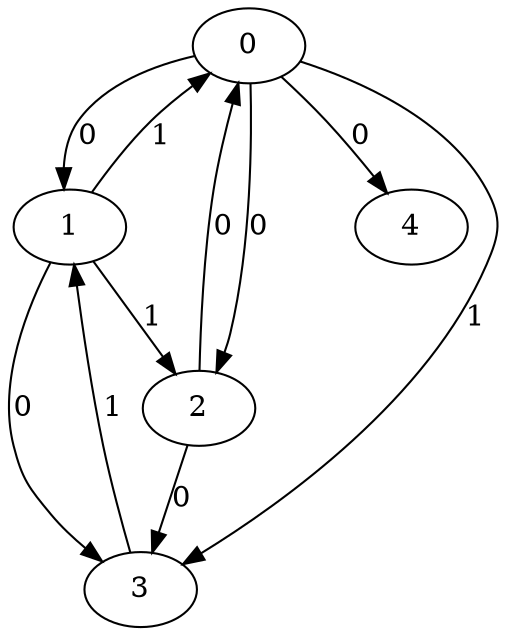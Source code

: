 // Source:2818 Canonical: -1 0 0 1 0 1 -1 1 0 -1 0 -1 -1 0 -1 -1 1 -1 -1 -1 -1 -1 -1 -1 -1
digraph HRA_from_2818_graph_000 {
  0 -> 1 [label="0"];
  0 -> 2 [label="0"];
  0 -> 3 [label="1"];
  1 -> 0 [label="1"];
  1 -> 2 [label="1"];
  1 -> 3 [label="0"];
  2 -> 0 [label="0"];
  2 -> 3 [label="0"];
  3 -> 1 [label="1"];
  0 -> 4 [label="0"];
}

// Source:2818 Canonical: -1 0 0 1 0 1 -1 1 0 -1 0 -1 -1 0 -1 -1 1 -1 -1 -1 0 -1 -1 -1 -1
digraph HRA_from_2818_graph_001 {
  0 -> 1 [label="0"];
  0 -> 2 [label="0"];
  0 -> 3 [label="1"];
  1 -> 0 [label="1"];
  1 -> 2 [label="1"];
  1 -> 3 [label="0"];
  2 -> 0 [label="0"];
  2 -> 3 [label="0"];
  3 -> 1 [label="1"];
  0 -> 4 [label="0"];
  4 -> 0 [label="0"];
}

// Source:2818 Canonical: -1 0 0 1 -1 1 -1 1 0 0 0 -1 -1 0 -1 -1 1 -1 -1 -1 -1 -1 -1 -1 -1
digraph HRA_from_2818_graph_002 {
  0 -> 1 [label="0"];
  0 -> 2 [label="0"];
  0 -> 3 [label="1"];
  1 -> 0 [label="1"];
  1 -> 2 [label="1"];
  1 -> 3 [label="0"];
  2 -> 0 [label="0"];
  2 -> 3 [label="0"];
  3 -> 1 [label="1"];
  1 -> 4 [label="0"];
}

// Source:2818 Canonical: -1 0 0 1 0 1 -1 1 0 0 0 -1 -1 0 -1 -1 1 -1 -1 -1 -1 -1 -1 -1 -1
digraph HRA_from_2818_graph_003 {
  0 -> 1 [label="0"];
  0 -> 2 [label="0"];
  0 -> 3 [label="1"];
  1 -> 0 [label="1"];
  1 -> 2 [label="1"];
  1 -> 3 [label="0"];
  2 -> 0 [label="0"];
  2 -> 3 [label="0"];
  3 -> 1 [label="1"];
  0 -> 4 [label="0"];
  1 -> 4 [label="0"];
}

// Source:2818 Canonical: -1 0 0 1 -1 1 -1 1 0 0 0 -1 -1 0 -1 -1 1 -1 -1 -1 0 -1 -1 -1 -1
digraph HRA_from_2818_graph_004 {
  0 -> 1 [label="0"];
  0 -> 2 [label="0"];
  0 -> 3 [label="1"];
  1 -> 0 [label="1"];
  1 -> 2 [label="1"];
  1 -> 3 [label="0"];
  2 -> 0 [label="0"];
  2 -> 3 [label="0"];
  3 -> 1 [label="1"];
  4 -> 0 [label="0"];
  1 -> 4 [label="0"];
}

// Source:2818 Canonical: -1 0 0 1 0 1 -1 1 0 0 0 -1 -1 0 -1 -1 1 -1 -1 -1 0 -1 -1 -1 -1
digraph HRA_from_2818_graph_005 {
  0 -> 1 [label="0"];
  0 -> 2 [label="0"];
  0 -> 3 [label="1"];
  1 -> 0 [label="1"];
  1 -> 2 [label="1"];
  1 -> 3 [label="0"];
  2 -> 0 [label="0"];
  2 -> 3 [label="0"];
  3 -> 1 [label="1"];
  0 -> 4 [label="0"];
  4 -> 0 [label="0"];
  1 -> 4 [label="0"];
}

// Source:2818 Canonical: -1 0 0 1 0 1 -1 1 0 -1 0 -1 -1 0 -1 -1 1 -1 -1 -1 -1 0 -1 -1 -1
digraph HRA_from_2818_graph_006 {
  0 -> 1 [label="0"];
  0 -> 2 [label="0"];
  0 -> 3 [label="1"];
  1 -> 0 [label="1"];
  1 -> 2 [label="1"];
  1 -> 3 [label="0"];
  2 -> 0 [label="0"];
  2 -> 3 [label="0"];
  3 -> 1 [label="1"];
  0 -> 4 [label="0"];
  4 -> 1 [label="0"];
}

// Source:2818 Canonical: -1 0 0 1 0 1 -1 1 0 -1 0 -1 -1 0 -1 -1 1 -1 -1 -1 0 0 -1 -1 -1
digraph HRA_from_2818_graph_007 {
  0 -> 1 [label="0"];
  0 -> 2 [label="0"];
  0 -> 3 [label="1"];
  1 -> 0 [label="1"];
  1 -> 2 [label="1"];
  1 -> 3 [label="0"];
  2 -> 0 [label="0"];
  2 -> 3 [label="0"];
  3 -> 1 [label="1"];
  0 -> 4 [label="0"];
  4 -> 0 [label="0"];
  4 -> 1 [label="0"];
}

// Source:2818 Canonical: -1 0 0 1 -1 1 -1 1 0 0 0 -1 -1 0 -1 -1 1 -1 -1 -1 -1 0 -1 -1 -1
digraph HRA_from_2818_graph_008 {
  0 -> 1 [label="0"];
  0 -> 2 [label="0"];
  0 -> 3 [label="1"];
  1 -> 0 [label="1"];
  1 -> 2 [label="1"];
  1 -> 3 [label="0"];
  2 -> 0 [label="0"];
  2 -> 3 [label="0"];
  3 -> 1 [label="1"];
  1 -> 4 [label="0"];
  4 -> 1 [label="0"];
}

// Source:2818 Canonical: -1 0 0 1 0 1 -1 1 0 0 0 -1 -1 0 -1 -1 1 -1 -1 -1 -1 0 -1 -1 -1
digraph HRA_from_2818_graph_009 {
  0 -> 1 [label="0"];
  0 -> 2 [label="0"];
  0 -> 3 [label="1"];
  1 -> 0 [label="1"];
  1 -> 2 [label="1"];
  1 -> 3 [label="0"];
  2 -> 0 [label="0"];
  2 -> 3 [label="0"];
  3 -> 1 [label="1"];
  0 -> 4 [label="0"];
  1 -> 4 [label="0"];
  4 -> 1 [label="0"];
}

// Source:2818 Canonical: -1 0 0 1 -1 1 -1 1 0 0 0 -1 -1 0 -1 -1 1 -1 -1 -1 0 0 -1 -1 -1
digraph HRA_from_2818_graph_010 {
  0 -> 1 [label="0"];
  0 -> 2 [label="0"];
  0 -> 3 [label="1"];
  1 -> 0 [label="1"];
  1 -> 2 [label="1"];
  1 -> 3 [label="0"];
  2 -> 0 [label="0"];
  2 -> 3 [label="0"];
  3 -> 1 [label="1"];
  4 -> 0 [label="0"];
  1 -> 4 [label="0"];
  4 -> 1 [label="0"];
}

// Source:2818 Canonical: -1 0 0 1 0 1 -1 1 0 0 0 -1 -1 0 -1 -1 1 -1 -1 -1 0 0 -1 -1 -1
digraph HRA_from_2818_graph_011 {
  0 -> 1 [label="0"];
  0 -> 2 [label="0"];
  0 -> 3 [label="1"];
  1 -> 0 [label="1"];
  1 -> 2 [label="1"];
  1 -> 3 [label="0"];
  2 -> 0 [label="0"];
  2 -> 3 [label="0"];
  3 -> 1 [label="1"];
  0 -> 4 [label="0"];
  4 -> 0 [label="0"];
  1 -> 4 [label="0"];
  4 -> 1 [label="0"];
}

// Source:2818 Canonical: -1 0 0 1 -1 1 -1 1 0 -1 0 -1 -1 0 0 -1 1 -1 -1 -1 -1 -1 -1 -1 -1
digraph HRA_from_2818_graph_012 {
  0 -> 1 [label="0"];
  0 -> 2 [label="0"];
  0 -> 3 [label="1"];
  1 -> 0 [label="1"];
  1 -> 2 [label="1"];
  1 -> 3 [label="0"];
  2 -> 0 [label="0"];
  2 -> 3 [label="0"];
  3 -> 1 [label="1"];
  2 -> 4 [label="0"];
}

// Source:2818 Canonical: -1 0 0 1 0 1 -1 1 0 -1 0 -1 -1 0 0 -1 1 -1 -1 -1 -1 -1 -1 -1 -1
digraph HRA_from_2818_graph_013 {
  0 -> 1 [label="0"];
  0 -> 2 [label="0"];
  0 -> 3 [label="1"];
  1 -> 0 [label="1"];
  1 -> 2 [label="1"];
  1 -> 3 [label="0"];
  2 -> 0 [label="0"];
  2 -> 3 [label="0"];
  3 -> 1 [label="1"];
  0 -> 4 [label="0"];
  2 -> 4 [label="0"];
}

// Source:2818 Canonical: -1 0 0 1 -1 1 -1 1 0 -1 0 -1 -1 0 0 -1 1 -1 -1 -1 0 -1 -1 -1 -1
digraph HRA_from_2818_graph_014 {
  0 -> 1 [label="0"];
  0 -> 2 [label="0"];
  0 -> 3 [label="1"];
  1 -> 0 [label="1"];
  1 -> 2 [label="1"];
  1 -> 3 [label="0"];
  2 -> 0 [label="0"];
  2 -> 3 [label="0"];
  3 -> 1 [label="1"];
  4 -> 0 [label="0"];
  2 -> 4 [label="0"];
}

// Source:2818 Canonical: -1 0 0 1 0 1 -1 1 0 -1 0 -1 -1 0 0 -1 1 -1 -1 -1 0 -1 -1 -1 -1
digraph HRA_from_2818_graph_015 {
  0 -> 1 [label="0"];
  0 -> 2 [label="0"];
  0 -> 3 [label="1"];
  1 -> 0 [label="1"];
  1 -> 2 [label="1"];
  1 -> 3 [label="0"];
  2 -> 0 [label="0"];
  2 -> 3 [label="0"];
  3 -> 1 [label="1"];
  0 -> 4 [label="0"];
  4 -> 0 [label="0"];
  2 -> 4 [label="0"];
}

// Source:2818 Canonical: -1 0 0 1 -1 1 -1 1 0 0 0 -1 -1 0 0 -1 1 -1 -1 -1 -1 -1 -1 -1 -1
digraph HRA_from_2818_graph_016 {
  0 -> 1 [label="0"];
  0 -> 2 [label="0"];
  0 -> 3 [label="1"];
  1 -> 0 [label="1"];
  1 -> 2 [label="1"];
  1 -> 3 [label="0"];
  2 -> 0 [label="0"];
  2 -> 3 [label="0"];
  3 -> 1 [label="1"];
  1 -> 4 [label="0"];
  2 -> 4 [label="0"];
}

// Source:2818 Canonical: -1 0 0 1 0 1 -1 1 0 0 0 -1 -1 0 0 -1 1 -1 -1 -1 -1 -1 -1 -1 -1
digraph HRA_from_2818_graph_017 {
  0 -> 1 [label="0"];
  0 -> 2 [label="0"];
  0 -> 3 [label="1"];
  1 -> 0 [label="1"];
  1 -> 2 [label="1"];
  1 -> 3 [label="0"];
  2 -> 0 [label="0"];
  2 -> 3 [label="0"];
  3 -> 1 [label="1"];
  0 -> 4 [label="0"];
  1 -> 4 [label="0"];
  2 -> 4 [label="0"];
}

// Source:2818 Canonical: -1 0 0 1 -1 1 -1 1 0 0 0 -1 -1 0 0 -1 1 -1 -1 -1 0 -1 -1 -1 -1
digraph HRA_from_2818_graph_018 {
  0 -> 1 [label="0"];
  0 -> 2 [label="0"];
  0 -> 3 [label="1"];
  1 -> 0 [label="1"];
  1 -> 2 [label="1"];
  1 -> 3 [label="0"];
  2 -> 0 [label="0"];
  2 -> 3 [label="0"];
  3 -> 1 [label="1"];
  4 -> 0 [label="0"];
  1 -> 4 [label="0"];
  2 -> 4 [label="0"];
}

// Source:2818 Canonical: -1 0 0 1 0 1 -1 1 0 0 0 -1 -1 0 0 -1 1 -1 -1 -1 0 -1 -1 -1 -1
digraph HRA_from_2818_graph_019 {
  0 -> 1 [label="0"];
  0 -> 2 [label="0"];
  0 -> 3 [label="1"];
  1 -> 0 [label="1"];
  1 -> 2 [label="1"];
  1 -> 3 [label="0"];
  2 -> 0 [label="0"];
  2 -> 3 [label="0"];
  3 -> 1 [label="1"];
  0 -> 4 [label="0"];
  4 -> 0 [label="0"];
  1 -> 4 [label="0"];
  2 -> 4 [label="0"];
}

// Source:2818 Canonical: -1 0 0 1 -1 1 -1 1 0 -1 0 -1 -1 0 0 -1 1 -1 -1 -1 -1 0 -1 -1 -1
digraph HRA_from_2818_graph_020 {
  0 -> 1 [label="0"];
  0 -> 2 [label="0"];
  0 -> 3 [label="1"];
  1 -> 0 [label="1"];
  1 -> 2 [label="1"];
  1 -> 3 [label="0"];
  2 -> 0 [label="0"];
  2 -> 3 [label="0"];
  3 -> 1 [label="1"];
  4 -> 1 [label="0"];
  2 -> 4 [label="0"];
}

// Source:2818 Canonical: -1 0 0 1 0 1 -1 1 0 -1 0 -1 -1 0 0 -1 1 -1 -1 -1 -1 0 -1 -1 -1
digraph HRA_from_2818_graph_021 {
  0 -> 1 [label="0"];
  0 -> 2 [label="0"];
  0 -> 3 [label="1"];
  1 -> 0 [label="1"];
  1 -> 2 [label="1"];
  1 -> 3 [label="0"];
  2 -> 0 [label="0"];
  2 -> 3 [label="0"];
  3 -> 1 [label="1"];
  0 -> 4 [label="0"];
  4 -> 1 [label="0"];
  2 -> 4 [label="0"];
}

// Source:2818 Canonical: -1 0 0 1 -1 1 -1 1 0 -1 0 -1 -1 0 0 -1 1 -1 -1 -1 0 0 -1 -1 -1
digraph HRA_from_2818_graph_022 {
  0 -> 1 [label="0"];
  0 -> 2 [label="0"];
  0 -> 3 [label="1"];
  1 -> 0 [label="1"];
  1 -> 2 [label="1"];
  1 -> 3 [label="0"];
  2 -> 0 [label="0"];
  2 -> 3 [label="0"];
  3 -> 1 [label="1"];
  4 -> 0 [label="0"];
  4 -> 1 [label="0"];
  2 -> 4 [label="0"];
}

// Source:2818 Canonical: -1 0 0 1 0 1 -1 1 0 -1 0 -1 -1 0 0 -1 1 -1 -1 -1 0 0 -1 -1 -1
digraph HRA_from_2818_graph_023 {
  0 -> 1 [label="0"];
  0 -> 2 [label="0"];
  0 -> 3 [label="1"];
  1 -> 0 [label="1"];
  1 -> 2 [label="1"];
  1 -> 3 [label="0"];
  2 -> 0 [label="0"];
  2 -> 3 [label="0"];
  3 -> 1 [label="1"];
  0 -> 4 [label="0"];
  4 -> 0 [label="0"];
  4 -> 1 [label="0"];
  2 -> 4 [label="0"];
}

// Source:2818 Canonical: -1 0 0 1 -1 1 -1 1 0 0 0 -1 -1 0 0 -1 1 -1 -1 -1 -1 0 -1 -1 -1
digraph HRA_from_2818_graph_024 {
  0 -> 1 [label="0"];
  0 -> 2 [label="0"];
  0 -> 3 [label="1"];
  1 -> 0 [label="1"];
  1 -> 2 [label="1"];
  1 -> 3 [label="0"];
  2 -> 0 [label="0"];
  2 -> 3 [label="0"];
  3 -> 1 [label="1"];
  1 -> 4 [label="0"];
  4 -> 1 [label="0"];
  2 -> 4 [label="0"];
}

// Source:2818 Canonical: -1 0 0 1 0 1 -1 1 0 0 0 -1 -1 0 0 -1 1 -1 -1 -1 -1 0 -1 -1 -1
digraph HRA_from_2818_graph_025 {
  0 -> 1 [label="0"];
  0 -> 2 [label="0"];
  0 -> 3 [label="1"];
  1 -> 0 [label="1"];
  1 -> 2 [label="1"];
  1 -> 3 [label="0"];
  2 -> 0 [label="0"];
  2 -> 3 [label="0"];
  3 -> 1 [label="1"];
  0 -> 4 [label="0"];
  1 -> 4 [label="0"];
  4 -> 1 [label="0"];
  2 -> 4 [label="0"];
}

// Source:2818 Canonical: -1 0 0 1 -1 1 -1 1 0 0 0 -1 -1 0 0 -1 1 -1 -1 -1 0 0 -1 -1 -1
digraph HRA_from_2818_graph_026 {
  0 -> 1 [label="0"];
  0 -> 2 [label="0"];
  0 -> 3 [label="1"];
  1 -> 0 [label="1"];
  1 -> 2 [label="1"];
  1 -> 3 [label="0"];
  2 -> 0 [label="0"];
  2 -> 3 [label="0"];
  3 -> 1 [label="1"];
  4 -> 0 [label="0"];
  1 -> 4 [label="0"];
  4 -> 1 [label="0"];
  2 -> 4 [label="0"];
}

// Source:2818 Canonical: -1 0 0 1 0 1 -1 1 0 0 0 -1 -1 0 0 -1 1 -1 -1 -1 0 0 -1 -1 -1
digraph HRA_from_2818_graph_027 {
  0 -> 1 [label="0"];
  0 -> 2 [label="0"];
  0 -> 3 [label="1"];
  1 -> 0 [label="1"];
  1 -> 2 [label="1"];
  1 -> 3 [label="0"];
  2 -> 0 [label="0"];
  2 -> 3 [label="0"];
  3 -> 1 [label="1"];
  0 -> 4 [label="0"];
  4 -> 0 [label="0"];
  1 -> 4 [label="0"];
  4 -> 1 [label="0"];
  2 -> 4 [label="0"];
}

// Source:2818 Canonical: -1 0 0 1 0 1 -1 1 0 -1 0 -1 -1 0 -1 -1 1 -1 -1 -1 -1 -1 0 -1 -1
digraph HRA_from_2818_graph_028 {
  0 -> 1 [label="0"];
  0 -> 2 [label="0"];
  0 -> 3 [label="1"];
  1 -> 0 [label="1"];
  1 -> 2 [label="1"];
  1 -> 3 [label="0"];
  2 -> 0 [label="0"];
  2 -> 3 [label="0"];
  3 -> 1 [label="1"];
  0 -> 4 [label="0"];
  4 -> 2 [label="0"];
}

// Source:2818 Canonical: -1 0 0 1 0 1 -1 1 0 -1 0 -1 -1 0 -1 -1 1 -1 -1 -1 0 -1 0 -1 -1
digraph HRA_from_2818_graph_029 {
  0 -> 1 [label="0"];
  0 -> 2 [label="0"];
  0 -> 3 [label="1"];
  1 -> 0 [label="1"];
  1 -> 2 [label="1"];
  1 -> 3 [label="0"];
  2 -> 0 [label="0"];
  2 -> 3 [label="0"];
  3 -> 1 [label="1"];
  0 -> 4 [label="0"];
  4 -> 0 [label="0"];
  4 -> 2 [label="0"];
}

// Source:2818 Canonical: -1 0 0 1 -1 1 -1 1 0 0 0 -1 -1 0 -1 -1 1 -1 -1 -1 -1 -1 0 -1 -1
digraph HRA_from_2818_graph_030 {
  0 -> 1 [label="0"];
  0 -> 2 [label="0"];
  0 -> 3 [label="1"];
  1 -> 0 [label="1"];
  1 -> 2 [label="1"];
  1 -> 3 [label="0"];
  2 -> 0 [label="0"];
  2 -> 3 [label="0"];
  3 -> 1 [label="1"];
  1 -> 4 [label="0"];
  4 -> 2 [label="0"];
}

// Source:2818 Canonical: -1 0 0 1 0 1 -1 1 0 0 0 -1 -1 0 -1 -1 1 -1 -1 -1 -1 -1 0 -1 -1
digraph HRA_from_2818_graph_031 {
  0 -> 1 [label="0"];
  0 -> 2 [label="0"];
  0 -> 3 [label="1"];
  1 -> 0 [label="1"];
  1 -> 2 [label="1"];
  1 -> 3 [label="0"];
  2 -> 0 [label="0"];
  2 -> 3 [label="0"];
  3 -> 1 [label="1"];
  0 -> 4 [label="0"];
  1 -> 4 [label="0"];
  4 -> 2 [label="0"];
}

// Source:2818 Canonical: -1 0 0 1 -1 1 -1 1 0 0 0 -1 -1 0 -1 -1 1 -1 -1 -1 0 -1 0 -1 -1
digraph HRA_from_2818_graph_032 {
  0 -> 1 [label="0"];
  0 -> 2 [label="0"];
  0 -> 3 [label="1"];
  1 -> 0 [label="1"];
  1 -> 2 [label="1"];
  1 -> 3 [label="0"];
  2 -> 0 [label="0"];
  2 -> 3 [label="0"];
  3 -> 1 [label="1"];
  4 -> 0 [label="0"];
  1 -> 4 [label="0"];
  4 -> 2 [label="0"];
}

// Source:2818 Canonical: -1 0 0 1 0 1 -1 1 0 0 0 -1 -1 0 -1 -1 1 -1 -1 -1 0 -1 0 -1 -1
digraph HRA_from_2818_graph_033 {
  0 -> 1 [label="0"];
  0 -> 2 [label="0"];
  0 -> 3 [label="1"];
  1 -> 0 [label="1"];
  1 -> 2 [label="1"];
  1 -> 3 [label="0"];
  2 -> 0 [label="0"];
  2 -> 3 [label="0"];
  3 -> 1 [label="1"];
  0 -> 4 [label="0"];
  4 -> 0 [label="0"];
  1 -> 4 [label="0"];
  4 -> 2 [label="0"];
}

// Source:2818 Canonical: -1 0 0 1 0 1 -1 1 0 -1 0 -1 -1 0 -1 -1 1 -1 -1 -1 -1 0 0 -1 -1
digraph HRA_from_2818_graph_034 {
  0 -> 1 [label="0"];
  0 -> 2 [label="0"];
  0 -> 3 [label="1"];
  1 -> 0 [label="1"];
  1 -> 2 [label="1"];
  1 -> 3 [label="0"];
  2 -> 0 [label="0"];
  2 -> 3 [label="0"];
  3 -> 1 [label="1"];
  0 -> 4 [label="0"];
  4 -> 1 [label="0"];
  4 -> 2 [label="0"];
}

// Source:2818 Canonical: -1 0 0 1 0 1 -1 1 0 -1 0 -1 -1 0 -1 -1 1 -1 -1 -1 0 0 0 -1 -1
digraph HRA_from_2818_graph_035 {
  0 -> 1 [label="0"];
  0 -> 2 [label="0"];
  0 -> 3 [label="1"];
  1 -> 0 [label="1"];
  1 -> 2 [label="1"];
  1 -> 3 [label="0"];
  2 -> 0 [label="0"];
  2 -> 3 [label="0"];
  3 -> 1 [label="1"];
  0 -> 4 [label="0"];
  4 -> 0 [label="0"];
  4 -> 1 [label="0"];
  4 -> 2 [label="0"];
}

// Source:2818 Canonical: -1 0 0 1 -1 1 -1 1 0 0 0 -1 -1 0 -1 -1 1 -1 -1 -1 -1 0 0 -1 -1
digraph HRA_from_2818_graph_036 {
  0 -> 1 [label="0"];
  0 -> 2 [label="0"];
  0 -> 3 [label="1"];
  1 -> 0 [label="1"];
  1 -> 2 [label="1"];
  1 -> 3 [label="0"];
  2 -> 0 [label="0"];
  2 -> 3 [label="0"];
  3 -> 1 [label="1"];
  1 -> 4 [label="0"];
  4 -> 1 [label="0"];
  4 -> 2 [label="0"];
}

// Source:2818 Canonical: -1 0 0 1 0 1 -1 1 0 0 0 -1 -1 0 -1 -1 1 -1 -1 -1 -1 0 0 -1 -1
digraph HRA_from_2818_graph_037 {
  0 -> 1 [label="0"];
  0 -> 2 [label="0"];
  0 -> 3 [label="1"];
  1 -> 0 [label="1"];
  1 -> 2 [label="1"];
  1 -> 3 [label="0"];
  2 -> 0 [label="0"];
  2 -> 3 [label="0"];
  3 -> 1 [label="1"];
  0 -> 4 [label="0"];
  1 -> 4 [label="0"];
  4 -> 1 [label="0"];
  4 -> 2 [label="0"];
}

// Source:2818 Canonical: -1 0 0 1 -1 1 -1 1 0 0 0 -1 -1 0 -1 -1 1 -1 -1 -1 0 0 0 -1 -1
digraph HRA_from_2818_graph_038 {
  0 -> 1 [label="0"];
  0 -> 2 [label="0"];
  0 -> 3 [label="1"];
  1 -> 0 [label="1"];
  1 -> 2 [label="1"];
  1 -> 3 [label="0"];
  2 -> 0 [label="0"];
  2 -> 3 [label="0"];
  3 -> 1 [label="1"];
  4 -> 0 [label="0"];
  1 -> 4 [label="0"];
  4 -> 1 [label="0"];
  4 -> 2 [label="0"];
}

// Source:2818 Canonical: -1 0 0 1 0 1 -1 1 0 0 0 -1 -1 0 -1 -1 1 -1 -1 -1 0 0 0 -1 -1
digraph HRA_from_2818_graph_039 {
  0 -> 1 [label="0"];
  0 -> 2 [label="0"];
  0 -> 3 [label="1"];
  1 -> 0 [label="1"];
  1 -> 2 [label="1"];
  1 -> 3 [label="0"];
  2 -> 0 [label="0"];
  2 -> 3 [label="0"];
  3 -> 1 [label="1"];
  0 -> 4 [label="0"];
  4 -> 0 [label="0"];
  1 -> 4 [label="0"];
  4 -> 1 [label="0"];
  4 -> 2 [label="0"];
}

// Source:2818 Canonical: -1 0 0 1 -1 1 -1 1 0 -1 0 -1 -1 0 0 -1 1 -1 -1 -1 -1 -1 0 -1 -1
digraph HRA_from_2818_graph_040 {
  0 -> 1 [label="0"];
  0 -> 2 [label="0"];
  0 -> 3 [label="1"];
  1 -> 0 [label="1"];
  1 -> 2 [label="1"];
  1 -> 3 [label="0"];
  2 -> 0 [label="0"];
  2 -> 3 [label="0"];
  3 -> 1 [label="1"];
  2 -> 4 [label="0"];
  4 -> 2 [label="0"];
}

// Source:2818 Canonical: -1 0 0 1 0 1 -1 1 0 -1 0 -1 -1 0 0 -1 1 -1 -1 -1 -1 -1 0 -1 -1
digraph HRA_from_2818_graph_041 {
  0 -> 1 [label="0"];
  0 -> 2 [label="0"];
  0 -> 3 [label="1"];
  1 -> 0 [label="1"];
  1 -> 2 [label="1"];
  1 -> 3 [label="0"];
  2 -> 0 [label="0"];
  2 -> 3 [label="0"];
  3 -> 1 [label="1"];
  0 -> 4 [label="0"];
  2 -> 4 [label="0"];
  4 -> 2 [label="0"];
}

// Source:2818 Canonical: -1 0 0 1 -1 1 -1 1 0 -1 0 -1 -1 0 0 -1 1 -1 -1 -1 0 -1 0 -1 -1
digraph HRA_from_2818_graph_042 {
  0 -> 1 [label="0"];
  0 -> 2 [label="0"];
  0 -> 3 [label="1"];
  1 -> 0 [label="1"];
  1 -> 2 [label="1"];
  1 -> 3 [label="0"];
  2 -> 0 [label="0"];
  2 -> 3 [label="0"];
  3 -> 1 [label="1"];
  4 -> 0 [label="0"];
  2 -> 4 [label="0"];
  4 -> 2 [label="0"];
}

// Source:2818 Canonical: -1 0 0 1 0 1 -1 1 0 -1 0 -1 -1 0 0 -1 1 -1 -1 -1 0 -1 0 -1 -1
digraph HRA_from_2818_graph_043 {
  0 -> 1 [label="0"];
  0 -> 2 [label="0"];
  0 -> 3 [label="1"];
  1 -> 0 [label="1"];
  1 -> 2 [label="1"];
  1 -> 3 [label="0"];
  2 -> 0 [label="0"];
  2 -> 3 [label="0"];
  3 -> 1 [label="1"];
  0 -> 4 [label="0"];
  4 -> 0 [label="0"];
  2 -> 4 [label="0"];
  4 -> 2 [label="0"];
}

// Source:2818 Canonical: -1 0 0 1 -1 1 -1 1 0 0 0 -1 -1 0 0 -1 1 -1 -1 -1 -1 -1 0 -1 -1
digraph HRA_from_2818_graph_044 {
  0 -> 1 [label="0"];
  0 -> 2 [label="0"];
  0 -> 3 [label="1"];
  1 -> 0 [label="1"];
  1 -> 2 [label="1"];
  1 -> 3 [label="0"];
  2 -> 0 [label="0"];
  2 -> 3 [label="0"];
  3 -> 1 [label="1"];
  1 -> 4 [label="0"];
  2 -> 4 [label="0"];
  4 -> 2 [label="0"];
}

// Source:2818 Canonical: -1 0 0 1 0 1 -1 1 0 0 0 -1 -1 0 0 -1 1 -1 -1 -1 -1 -1 0 -1 -1
digraph HRA_from_2818_graph_045 {
  0 -> 1 [label="0"];
  0 -> 2 [label="0"];
  0 -> 3 [label="1"];
  1 -> 0 [label="1"];
  1 -> 2 [label="1"];
  1 -> 3 [label="0"];
  2 -> 0 [label="0"];
  2 -> 3 [label="0"];
  3 -> 1 [label="1"];
  0 -> 4 [label="0"];
  1 -> 4 [label="0"];
  2 -> 4 [label="0"];
  4 -> 2 [label="0"];
}

// Source:2818 Canonical: -1 0 0 1 -1 1 -1 1 0 0 0 -1 -1 0 0 -1 1 -1 -1 -1 0 -1 0 -1 -1
digraph HRA_from_2818_graph_046 {
  0 -> 1 [label="0"];
  0 -> 2 [label="0"];
  0 -> 3 [label="1"];
  1 -> 0 [label="1"];
  1 -> 2 [label="1"];
  1 -> 3 [label="0"];
  2 -> 0 [label="0"];
  2 -> 3 [label="0"];
  3 -> 1 [label="1"];
  4 -> 0 [label="0"];
  1 -> 4 [label="0"];
  2 -> 4 [label="0"];
  4 -> 2 [label="0"];
}

// Source:2818 Canonical: -1 0 0 1 0 1 -1 1 0 0 0 -1 -1 0 0 -1 1 -1 -1 -1 0 -1 0 -1 -1
digraph HRA_from_2818_graph_047 {
  0 -> 1 [label="0"];
  0 -> 2 [label="0"];
  0 -> 3 [label="1"];
  1 -> 0 [label="1"];
  1 -> 2 [label="1"];
  1 -> 3 [label="0"];
  2 -> 0 [label="0"];
  2 -> 3 [label="0"];
  3 -> 1 [label="1"];
  0 -> 4 [label="0"];
  4 -> 0 [label="0"];
  1 -> 4 [label="0"];
  2 -> 4 [label="0"];
  4 -> 2 [label="0"];
}

// Source:2818 Canonical: -1 0 0 1 -1 1 -1 1 0 -1 0 -1 -1 0 0 -1 1 -1 -1 -1 -1 0 0 -1 -1
digraph HRA_from_2818_graph_048 {
  0 -> 1 [label="0"];
  0 -> 2 [label="0"];
  0 -> 3 [label="1"];
  1 -> 0 [label="1"];
  1 -> 2 [label="1"];
  1 -> 3 [label="0"];
  2 -> 0 [label="0"];
  2 -> 3 [label="0"];
  3 -> 1 [label="1"];
  4 -> 1 [label="0"];
  2 -> 4 [label="0"];
  4 -> 2 [label="0"];
}

// Source:2818 Canonical: -1 0 0 1 0 1 -1 1 0 -1 0 -1 -1 0 0 -1 1 -1 -1 -1 -1 0 0 -1 -1
digraph HRA_from_2818_graph_049 {
  0 -> 1 [label="0"];
  0 -> 2 [label="0"];
  0 -> 3 [label="1"];
  1 -> 0 [label="1"];
  1 -> 2 [label="1"];
  1 -> 3 [label="0"];
  2 -> 0 [label="0"];
  2 -> 3 [label="0"];
  3 -> 1 [label="1"];
  0 -> 4 [label="0"];
  4 -> 1 [label="0"];
  2 -> 4 [label="0"];
  4 -> 2 [label="0"];
}

// Source:2818 Canonical: -1 0 0 1 -1 1 -1 1 0 -1 0 -1 -1 0 0 -1 1 -1 -1 -1 0 0 0 -1 -1
digraph HRA_from_2818_graph_050 {
  0 -> 1 [label="0"];
  0 -> 2 [label="0"];
  0 -> 3 [label="1"];
  1 -> 0 [label="1"];
  1 -> 2 [label="1"];
  1 -> 3 [label="0"];
  2 -> 0 [label="0"];
  2 -> 3 [label="0"];
  3 -> 1 [label="1"];
  4 -> 0 [label="0"];
  4 -> 1 [label="0"];
  2 -> 4 [label="0"];
  4 -> 2 [label="0"];
}

// Source:2818 Canonical: -1 0 0 1 0 1 -1 1 0 -1 0 -1 -1 0 0 -1 1 -1 -1 -1 0 0 0 -1 -1
digraph HRA_from_2818_graph_051 {
  0 -> 1 [label="0"];
  0 -> 2 [label="0"];
  0 -> 3 [label="1"];
  1 -> 0 [label="1"];
  1 -> 2 [label="1"];
  1 -> 3 [label="0"];
  2 -> 0 [label="0"];
  2 -> 3 [label="0"];
  3 -> 1 [label="1"];
  0 -> 4 [label="0"];
  4 -> 0 [label="0"];
  4 -> 1 [label="0"];
  2 -> 4 [label="0"];
  4 -> 2 [label="0"];
}

// Source:2818 Canonical: -1 0 0 1 -1 1 -1 1 0 0 0 -1 -1 0 0 -1 1 -1 -1 -1 -1 0 0 -1 -1
digraph HRA_from_2818_graph_052 {
  0 -> 1 [label="0"];
  0 -> 2 [label="0"];
  0 -> 3 [label="1"];
  1 -> 0 [label="1"];
  1 -> 2 [label="1"];
  1 -> 3 [label="0"];
  2 -> 0 [label="0"];
  2 -> 3 [label="0"];
  3 -> 1 [label="1"];
  1 -> 4 [label="0"];
  4 -> 1 [label="0"];
  2 -> 4 [label="0"];
  4 -> 2 [label="0"];
}

// Source:2818 Canonical: -1 0 0 1 0 1 -1 1 0 0 0 -1 -1 0 0 -1 1 -1 -1 -1 -1 0 0 -1 -1
digraph HRA_from_2818_graph_053 {
  0 -> 1 [label="0"];
  0 -> 2 [label="0"];
  0 -> 3 [label="1"];
  1 -> 0 [label="1"];
  1 -> 2 [label="1"];
  1 -> 3 [label="0"];
  2 -> 0 [label="0"];
  2 -> 3 [label="0"];
  3 -> 1 [label="1"];
  0 -> 4 [label="0"];
  1 -> 4 [label="0"];
  4 -> 1 [label="0"];
  2 -> 4 [label="0"];
  4 -> 2 [label="0"];
}

// Source:2818 Canonical: -1 0 0 1 -1 1 -1 1 0 0 0 -1 -1 0 0 -1 1 -1 -1 -1 0 0 0 -1 -1
digraph HRA_from_2818_graph_054 {
  0 -> 1 [label="0"];
  0 -> 2 [label="0"];
  0 -> 3 [label="1"];
  1 -> 0 [label="1"];
  1 -> 2 [label="1"];
  1 -> 3 [label="0"];
  2 -> 0 [label="0"];
  2 -> 3 [label="0"];
  3 -> 1 [label="1"];
  4 -> 0 [label="0"];
  1 -> 4 [label="0"];
  4 -> 1 [label="0"];
  2 -> 4 [label="0"];
  4 -> 2 [label="0"];
}

// Source:2818 Canonical: -1 0 0 1 0 1 -1 1 0 0 0 -1 -1 0 0 -1 1 -1 -1 -1 0 0 0 -1 -1
digraph HRA_from_2818_graph_055 {
  0 -> 1 [label="0"];
  0 -> 2 [label="0"];
  0 -> 3 [label="1"];
  1 -> 0 [label="1"];
  1 -> 2 [label="1"];
  1 -> 3 [label="0"];
  2 -> 0 [label="0"];
  2 -> 3 [label="0"];
  3 -> 1 [label="1"];
  0 -> 4 [label="0"];
  4 -> 0 [label="0"];
  1 -> 4 [label="0"];
  4 -> 1 [label="0"];
  2 -> 4 [label="0"];
  4 -> 2 [label="0"];
}

// Source:2818 Canonical: -1 0 0 1 -1 1 -1 1 0 -1 0 -1 -1 0 -1 -1 1 -1 -1 0 -1 -1 -1 -1 -1
digraph HRA_from_2818_graph_056 {
  0 -> 1 [label="0"];
  0 -> 2 [label="0"];
  0 -> 3 [label="1"];
  1 -> 0 [label="1"];
  1 -> 2 [label="1"];
  1 -> 3 [label="0"];
  2 -> 0 [label="0"];
  2 -> 3 [label="0"];
  3 -> 1 [label="1"];
  3 -> 4 [label="0"];
}

// Source:2818 Canonical: -1 0 0 1 0 1 -1 1 0 -1 0 -1 -1 0 -1 -1 1 -1 -1 0 -1 -1 -1 -1 -1
digraph HRA_from_2818_graph_057 {
  0 -> 1 [label="0"];
  0 -> 2 [label="0"];
  0 -> 3 [label="1"];
  1 -> 0 [label="1"];
  1 -> 2 [label="1"];
  1 -> 3 [label="0"];
  2 -> 0 [label="0"];
  2 -> 3 [label="0"];
  3 -> 1 [label="1"];
  0 -> 4 [label="0"];
  3 -> 4 [label="0"];
}

// Source:2818 Canonical: -1 0 0 1 -1 1 -1 1 0 -1 0 -1 -1 0 -1 -1 1 -1 -1 0 0 -1 -1 -1 -1
digraph HRA_from_2818_graph_058 {
  0 -> 1 [label="0"];
  0 -> 2 [label="0"];
  0 -> 3 [label="1"];
  1 -> 0 [label="1"];
  1 -> 2 [label="1"];
  1 -> 3 [label="0"];
  2 -> 0 [label="0"];
  2 -> 3 [label="0"];
  3 -> 1 [label="1"];
  4 -> 0 [label="0"];
  3 -> 4 [label="0"];
}

// Source:2818 Canonical: -1 0 0 1 0 1 -1 1 0 -1 0 -1 -1 0 -1 -1 1 -1 -1 0 0 -1 -1 -1 -1
digraph HRA_from_2818_graph_059 {
  0 -> 1 [label="0"];
  0 -> 2 [label="0"];
  0 -> 3 [label="1"];
  1 -> 0 [label="1"];
  1 -> 2 [label="1"];
  1 -> 3 [label="0"];
  2 -> 0 [label="0"];
  2 -> 3 [label="0"];
  3 -> 1 [label="1"];
  0 -> 4 [label="0"];
  4 -> 0 [label="0"];
  3 -> 4 [label="0"];
}

// Source:2818 Canonical: -1 0 0 1 -1 1 -1 1 0 0 0 -1 -1 0 -1 -1 1 -1 -1 0 -1 -1 -1 -1 -1
digraph HRA_from_2818_graph_060 {
  0 -> 1 [label="0"];
  0 -> 2 [label="0"];
  0 -> 3 [label="1"];
  1 -> 0 [label="1"];
  1 -> 2 [label="1"];
  1 -> 3 [label="0"];
  2 -> 0 [label="0"];
  2 -> 3 [label="0"];
  3 -> 1 [label="1"];
  1 -> 4 [label="0"];
  3 -> 4 [label="0"];
}

// Source:2818 Canonical: -1 0 0 1 0 1 -1 1 0 0 0 -1 -1 0 -1 -1 1 -1 -1 0 -1 -1 -1 -1 -1
digraph HRA_from_2818_graph_061 {
  0 -> 1 [label="0"];
  0 -> 2 [label="0"];
  0 -> 3 [label="1"];
  1 -> 0 [label="1"];
  1 -> 2 [label="1"];
  1 -> 3 [label="0"];
  2 -> 0 [label="0"];
  2 -> 3 [label="0"];
  3 -> 1 [label="1"];
  0 -> 4 [label="0"];
  1 -> 4 [label="0"];
  3 -> 4 [label="0"];
}

// Source:2818 Canonical: -1 0 0 1 -1 1 -1 1 0 0 0 -1 -1 0 -1 -1 1 -1 -1 0 0 -1 -1 -1 -1
digraph HRA_from_2818_graph_062 {
  0 -> 1 [label="0"];
  0 -> 2 [label="0"];
  0 -> 3 [label="1"];
  1 -> 0 [label="1"];
  1 -> 2 [label="1"];
  1 -> 3 [label="0"];
  2 -> 0 [label="0"];
  2 -> 3 [label="0"];
  3 -> 1 [label="1"];
  4 -> 0 [label="0"];
  1 -> 4 [label="0"];
  3 -> 4 [label="0"];
}

// Source:2818 Canonical: -1 0 0 1 0 1 -1 1 0 0 0 -1 -1 0 -1 -1 1 -1 -1 0 0 -1 -1 -1 -1
digraph HRA_from_2818_graph_063 {
  0 -> 1 [label="0"];
  0 -> 2 [label="0"];
  0 -> 3 [label="1"];
  1 -> 0 [label="1"];
  1 -> 2 [label="1"];
  1 -> 3 [label="0"];
  2 -> 0 [label="0"];
  2 -> 3 [label="0"];
  3 -> 1 [label="1"];
  0 -> 4 [label="0"];
  4 -> 0 [label="0"];
  1 -> 4 [label="0"];
  3 -> 4 [label="0"];
}

// Source:2818 Canonical: -1 0 0 1 -1 1 -1 1 0 -1 0 -1 -1 0 -1 -1 1 -1 -1 0 -1 0 -1 -1 -1
digraph HRA_from_2818_graph_064 {
  0 -> 1 [label="0"];
  0 -> 2 [label="0"];
  0 -> 3 [label="1"];
  1 -> 0 [label="1"];
  1 -> 2 [label="1"];
  1 -> 3 [label="0"];
  2 -> 0 [label="0"];
  2 -> 3 [label="0"];
  3 -> 1 [label="1"];
  4 -> 1 [label="0"];
  3 -> 4 [label="0"];
}

// Source:2818 Canonical: -1 0 0 1 0 1 -1 1 0 -1 0 -1 -1 0 -1 -1 1 -1 -1 0 -1 0 -1 -1 -1
digraph HRA_from_2818_graph_065 {
  0 -> 1 [label="0"];
  0 -> 2 [label="0"];
  0 -> 3 [label="1"];
  1 -> 0 [label="1"];
  1 -> 2 [label="1"];
  1 -> 3 [label="0"];
  2 -> 0 [label="0"];
  2 -> 3 [label="0"];
  3 -> 1 [label="1"];
  0 -> 4 [label="0"];
  4 -> 1 [label="0"];
  3 -> 4 [label="0"];
}

// Source:2818 Canonical: -1 0 0 1 -1 1 -1 1 0 -1 0 -1 -1 0 -1 -1 1 -1 -1 0 0 0 -1 -1 -1
digraph HRA_from_2818_graph_066 {
  0 -> 1 [label="0"];
  0 -> 2 [label="0"];
  0 -> 3 [label="1"];
  1 -> 0 [label="1"];
  1 -> 2 [label="1"];
  1 -> 3 [label="0"];
  2 -> 0 [label="0"];
  2 -> 3 [label="0"];
  3 -> 1 [label="1"];
  4 -> 0 [label="0"];
  4 -> 1 [label="0"];
  3 -> 4 [label="0"];
}

// Source:2818 Canonical: -1 0 0 1 0 1 -1 1 0 -1 0 -1 -1 0 -1 -1 1 -1 -1 0 0 0 -1 -1 -1
digraph HRA_from_2818_graph_067 {
  0 -> 1 [label="0"];
  0 -> 2 [label="0"];
  0 -> 3 [label="1"];
  1 -> 0 [label="1"];
  1 -> 2 [label="1"];
  1 -> 3 [label="0"];
  2 -> 0 [label="0"];
  2 -> 3 [label="0"];
  3 -> 1 [label="1"];
  0 -> 4 [label="0"];
  4 -> 0 [label="0"];
  4 -> 1 [label="0"];
  3 -> 4 [label="0"];
}

// Source:2818 Canonical: -1 0 0 1 -1 1 -1 1 0 0 0 -1 -1 0 -1 -1 1 -1 -1 0 -1 0 -1 -1 -1
digraph HRA_from_2818_graph_068 {
  0 -> 1 [label="0"];
  0 -> 2 [label="0"];
  0 -> 3 [label="1"];
  1 -> 0 [label="1"];
  1 -> 2 [label="1"];
  1 -> 3 [label="0"];
  2 -> 0 [label="0"];
  2 -> 3 [label="0"];
  3 -> 1 [label="1"];
  1 -> 4 [label="0"];
  4 -> 1 [label="0"];
  3 -> 4 [label="0"];
}

// Source:2818 Canonical: -1 0 0 1 0 1 -1 1 0 0 0 -1 -1 0 -1 -1 1 -1 -1 0 -1 0 -1 -1 -1
digraph HRA_from_2818_graph_069 {
  0 -> 1 [label="0"];
  0 -> 2 [label="0"];
  0 -> 3 [label="1"];
  1 -> 0 [label="1"];
  1 -> 2 [label="1"];
  1 -> 3 [label="0"];
  2 -> 0 [label="0"];
  2 -> 3 [label="0"];
  3 -> 1 [label="1"];
  0 -> 4 [label="0"];
  1 -> 4 [label="0"];
  4 -> 1 [label="0"];
  3 -> 4 [label="0"];
}

// Source:2818 Canonical: -1 0 0 1 -1 1 -1 1 0 0 0 -1 -1 0 -1 -1 1 -1 -1 0 0 0 -1 -1 -1
digraph HRA_from_2818_graph_070 {
  0 -> 1 [label="0"];
  0 -> 2 [label="0"];
  0 -> 3 [label="1"];
  1 -> 0 [label="1"];
  1 -> 2 [label="1"];
  1 -> 3 [label="0"];
  2 -> 0 [label="0"];
  2 -> 3 [label="0"];
  3 -> 1 [label="1"];
  4 -> 0 [label="0"];
  1 -> 4 [label="0"];
  4 -> 1 [label="0"];
  3 -> 4 [label="0"];
}

// Source:2818 Canonical: -1 0 0 1 0 1 -1 1 0 0 0 -1 -1 0 -1 -1 1 -1 -1 0 0 0 -1 -1 -1
digraph HRA_from_2818_graph_071 {
  0 -> 1 [label="0"];
  0 -> 2 [label="0"];
  0 -> 3 [label="1"];
  1 -> 0 [label="1"];
  1 -> 2 [label="1"];
  1 -> 3 [label="0"];
  2 -> 0 [label="0"];
  2 -> 3 [label="0"];
  3 -> 1 [label="1"];
  0 -> 4 [label="0"];
  4 -> 0 [label="0"];
  1 -> 4 [label="0"];
  4 -> 1 [label="0"];
  3 -> 4 [label="0"];
}

// Source:2818 Canonical: -1 0 0 1 -1 1 -1 1 0 -1 0 -1 -1 0 0 -1 1 -1 -1 0 -1 -1 -1 -1 -1
digraph HRA_from_2818_graph_072 {
  0 -> 1 [label="0"];
  0 -> 2 [label="0"];
  0 -> 3 [label="1"];
  1 -> 0 [label="1"];
  1 -> 2 [label="1"];
  1 -> 3 [label="0"];
  2 -> 0 [label="0"];
  2 -> 3 [label="0"];
  3 -> 1 [label="1"];
  2 -> 4 [label="0"];
  3 -> 4 [label="0"];
}

// Source:2818 Canonical: -1 0 0 1 0 1 -1 1 0 -1 0 -1 -1 0 0 -1 1 -1 -1 0 -1 -1 -1 -1 -1
digraph HRA_from_2818_graph_073 {
  0 -> 1 [label="0"];
  0 -> 2 [label="0"];
  0 -> 3 [label="1"];
  1 -> 0 [label="1"];
  1 -> 2 [label="1"];
  1 -> 3 [label="0"];
  2 -> 0 [label="0"];
  2 -> 3 [label="0"];
  3 -> 1 [label="1"];
  0 -> 4 [label="0"];
  2 -> 4 [label="0"];
  3 -> 4 [label="0"];
}

// Source:2818 Canonical: -1 0 0 1 -1 1 -1 1 0 -1 0 -1 -1 0 0 -1 1 -1 -1 0 0 -1 -1 -1 -1
digraph HRA_from_2818_graph_074 {
  0 -> 1 [label="0"];
  0 -> 2 [label="0"];
  0 -> 3 [label="1"];
  1 -> 0 [label="1"];
  1 -> 2 [label="1"];
  1 -> 3 [label="0"];
  2 -> 0 [label="0"];
  2 -> 3 [label="0"];
  3 -> 1 [label="1"];
  4 -> 0 [label="0"];
  2 -> 4 [label="0"];
  3 -> 4 [label="0"];
}

// Source:2818 Canonical: -1 0 0 1 0 1 -1 1 0 -1 0 -1 -1 0 0 -1 1 -1 -1 0 0 -1 -1 -1 -1
digraph HRA_from_2818_graph_075 {
  0 -> 1 [label="0"];
  0 -> 2 [label="0"];
  0 -> 3 [label="1"];
  1 -> 0 [label="1"];
  1 -> 2 [label="1"];
  1 -> 3 [label="0"];
  2 -> 0 [label="0"];
  2 -> 3 [label="0"];
  3 -> 1 [label="1"];
  0 -> 4 [label="0"];
  4 -> 0 [label="0"];
  2 -> 4 [label="0"];
  3 -> 4 [label="0"];
}

// Source:2818 Canonical: -1 0 0 1 -1 1 -1 1 0 0 0 -1 -1 0 0 -1 1 -1 -1 0 -1 -1 -1 -1 -1
digraph HRA_from_2818_graph_076 {
  0 -> 1 [label="0"];
  0 -> 2 [label="0"];
  0 -> 3 [label="1"];
  1 -> 0 [label="1"];
  1 -> 2 [label="1"];
  1 -> 3 [label="0"];
  2 -> 0 [label="0"];
  2 -> 3 [label="0"];
  3 -> 1 [label="1"];
  1 -> 4 [label="0"];
  2 -> 4 [label="0"];
  3 -> 4 [label="0"];
}

// Source:2818 Canonical: -1 0 0 1 0 1 -1 1 0 0 0 -1 -1 0 0 -1 1 -1 -1 0 -1 -1 -1 -1 -1
digraph HRA_from_2818_graph_077 {
  0 -> 1 [label="0"];
  0 -> 2 [label="0"];
  0 -> 3 [label="1"];
  1 -> 0 [label="1"];
  1 -> 2 [label="1"];
  1 -> 3 [label="0"];
  2 -> 0 [label="0"];
  2 -> 3 [label="0"];
  3 -> 1 [label="1"];
  0 -> 4 [label="0"];
  1 -> 4 [label="0"];
  2 -> 4 [label="0"];
  3 -> 4 [label="0"];
}

// Source:2818 Canonical: -1 0 0 1 -1 1 -1 1 0 0 0 -1 -1 0 0 -1 1 -1 -1 0 0 -1 -1 -1 -1
digraph HRA_from_2818_graph_078 {
  0 -> 1 [label="0"];
  0 -> 2 [label="0"];
  0 -> 3 [label="1"];
  1 -> 0 [label="1"];
  1 -> 2 [label="1"];
  1 -> 3 [label="0"];
  2 -> 0 [label="0"];
  2 -> 3 [label="0"];
  3 -> 1 [label="1"];
  4 -> 0 [label="0"];
  1 -> 4 [label="0"];
  2 -> 4 [label="0"];
  3 -> 4 [label="0"];
}

// Source:2818 Canonical: -1 0 0 1 0 1 -1 1 0 0 0 -1 -1 0 0 -1 1 -1 -1 0 0 -1 -1 -1 -1
digraph HRA_from_2818_graph_079 {
  0 -> 1 [label="0"];
  0 -> 2 [label="0"];
  0 -> 3 [label="1"];
  1 -> 0 [label="1"];
  1 -> 2 [label="1"];
  1 -> 3 [label="0"];
  2 -> 0 [label="0"];
  2 -> 3 [label="0"];
  3 -> 1 [label="1"];
  0 -> 4 [label="0"];
  4 -> 0 [label="0"];
  1 -> 4 [label="0"];
  2 -> 4 [label="0"];
  3 -> 4 [label="0"];
}

// Source:2818 Canonical: -1 0 0 1 -1 1 -1 1 0 -1 0 -1 -1 0 0 -1 1 -1 -1 0 -1 0 -1 -1 -1
digraph HRA_from_2818_graph_080 {
  0 -> 1 [label="0"];
  0 -> 2 [label="0"];
  0 -> 3 [label="1"];
  1 -> 0 [label="1"];
  1 -> 2 [label="1"];
  1 -> 3 [label="0"];
  2 -> 0 [label="0"];
  2 -> 3 [label="0"];
  3 -> 1 [label="1"];
  4 -> 1 [label="0"];
  2 -> 4 [label="0"];
  3 -> 4 [label="0"];
}

// Source:2818 Canonical: -1 0 0 1 0 1 -1 1 0 -1 0 -1 -1 0 0 -1 1 -1 -1 0 -1 0 -1 -1 -1
digraph HRA_from_2818_graph_081 {
  0 -> 1 [label="0"];
  0 -> 2 [label="0"];
  0 -> 3 [label="1"];
  1 -> 0 [label="1"];
  1 -> 2 [label="1"];
  1 -> 3 [label="0"];
  2 -> 0 [label="0"];
  2 -> 3 [label="0"];
  3 -> 1 [label="1"];
  0 -> 4 [label="0"];
  4 -> 1 [label="0"];
  2 -> 4 [label="0"];
  3 -> 4 [label="0"];
}

// Source:2818 Canonical: -1 0 0 1 -1 1 -1 1 0 -1 0 -1 -1 0 0 -1 1 -1 -1 0 0 0 -1 -1 -1
digraph HRA_from_2818_graph_082 {
  0 -> 1 [label="0"];
  0 -> 2 [label="0"];
  0 -> 3 [label="1"];
  1 -> 0 [label="1"];
  1 -> 2 [label="1"];
  1 -> 3 [label="0"];
  2 -> 0 [label="0"];
  2 -> 3 [label="0"];
  3 -> 1 [label="1"];
  4 -> 0 [label="0"];
  4 -> 1 [label="0"];
  2 -> 4 [label="0"];
  3 -> 4 [label="0"];
}

// Source:2818 Canonical: -1 0 0 1 0 1 -1 1 0 -1 0 -1 -1 0 0 -1 1 -1 -1 0 0 0 -1 -1 -1
digraph HRA_from_2818_graph_083 {
  0 -> 1 [label="0"];
  0 -> 2 [label="0"];
  0 -> 3 [label="1"];
  1 -> 0 [label="1"];
  1 -> 2 [label="1"];
  1 -> 3 [label="0"];
  2 -> 0 [label="0"];
  2 -> 3 [label="0"];
  3 -> 1 [label="1"];
  0 -> 4 [label="0"];
  4 -> 0 [label="0"];
  4 -> 1 [label="0"];
  2 -> 4 [label="0"];
  3 -> 4 [label="0"];
}

// Source:2818 Canonical: -1 0 0 1 -1 1 -1 1 0 0 0 -1 -1 0 0 -1 1 -1 -1 0 -1 0 -1 -1 -1
digraph HRA_from_2818_graph_084 {
  0 -> 1 [label="0"];
  0 -> 2 [label="0"];
  0 -> 3 [label="1"];
  1 -> 0 [label="1"];
  1 -> 2 [label="1"];
  1 -> 3 [label="0"];
  2 -> 0 [label="0"];
  2 -> 3 [label="0"];
  3 -> 1 [label="1"];
  1 -> 4 [label="0"];
  4 -> 1 [label="0"];
  2 -> 4 [label="0"];
  3 -> 4 [label="0"];
}

// Source:2818 Canonical: -1 0 0 1 0 1 -1 1 0 0 0 -1 -1 0 0 -1 1 -1 -1 0 -1 0 -1 -1 -1
digraph HRA_from_2818_graph_085 {
  0 -> 1 [label="0"];
  0 -> 2 [label="0"];
  0 -> 3 [label="1"];
  1 -> 0 [label="1"];
  1 -> 2 [label="1"];
  1 -> 3 [label="0"];
  2 -> 0 [label="0"];
  2 -> 3 [label="0"];
  3 -> 1 [label="1"];
  0 -> 4 [label="0"];
  1 -> 4 [label="0"];
  4 -> 1 [label="0"];
  2 -> 4 [label="0"];
  3 -> 4 [label="0"];
}

// Source:2818 Canonical: -1 0 0 1 -1 1 -1 1 0 0 0 -1 -1 0 0 -1 1 -1 -1 0 0 0 -1 -1 -1
digraph HRA_from_2818_graph_086 {
  0 -> 1 [label="0"];
  0 -> 2 [label="0"];
  0 -> 3 [label="1"];
  1 -> 0 [label="1"];
  1 -> 2 [label="1"];
  1 -> 3 [label="0"];
  2 -> 0 [label="0"];
  2 -> 3 [label="0"];
  3 -> 1 [label="1"];
  4 -> 0 [label="0"];
  1 -> 4 [label="0"];
  4 -> 1 [label="0"];
  2 -> 4 [label="0"];
  3 -> 4 [label="0"];
}

// Source:2818 Canonical: -1 0 0 1 0 1 -1 1 0 0 0 -1 -1 0 0 -1 1 -1 -1 0 0 0 -1 -1 -1
digraph HRA_from_2818_graph_087 {
  0 -> 1 [label="0"];
  0 -> 2 [label="0"];
  0 -> 3 [label="1"];
  1 -> 0 [label="1"];
  1 -> 2 [label="1"];
  1 -> 3 [label="0"];
  2 -> 0 [label="0"];
  2 -> 3 [label="0"];
  3 -> 1 [label="1"];
  0 -> 4 [label="0"];
  4 -> 0 [label="0"];
  1 -> 4 [label="0"];
  4 -> 1 [label="0"];
  2 -> 4 [label="0"];
  3 -> 4 [label="0"];
}

// Source:2818 Canonical: -1 0 0 1 -1 1 -1 1 0 -1 0 -1 -1 0 -1 -1 1 -1 -1 0 -1 -1 0 -1 -1
digraph HRA_from_2818_graph_088 {
  0 -> 1 [label="0"];
  0 -> 2 [label="0"];
  0 -> 3 [label="1"];
  1 -> 0 [label="1"];
  1 -> 2 [label="1"];
  1 -> 3 [label="0"];
  2 -> 0 [label="0"];
  2 -> 3 [label="0"];
  3 -> 1 [label="1"];
  4 -> 2 [label="0"];
  3 -> 4 [label="0"];
}

// Source:2818 Canonical: -1 0 0 1 0 1 -1 1 0 -1 0 -1 -1 0 -1 -1 1 -1 -1 0 -1 -1 0 -1 -1
digraph HRA_from_2818_graph_089 {
  0 -> 1 [label="0"];
  0 -> 2 [label="0"];
  0 -> 3 [label="1"];
  1 -> 0 [label="1"];
  1 -> 2 [label="1"];
  1 -> 3 [label="0"];
  2 -> 0 [label="0"];
  2 -> 3 [label="0"];
  3 -> 1 [label="1"];
  0 -> 4 [label="0"];
  4 -> 2 [label="0"];
  3 -> 4 [label="0"];
}

// Source:2818 Canonical: -1 0 0 1 -1 1 -1 1 0 -1 0 -1 -1 0 -1 -1 1 -1 -1 0 0 -1 0 -1 -1
digraph HRA_from_2818_graph_090 {
  0 -> 1 [label="0"];
  0 -> 2 [label="0"];
  0 -> 3 [label="1"];
  1 -> 0 [label="1"];
  1 -> 2 [label="1"];
  1 -> 3 [label="0"];
  2 -> 0 [label="0"];
  2 -> 3 [label="0"];
  3 -> 1 [label="1"];
  4 -> 0 [label="0"];
  4 -> 2 [label="0"];
  3 -> 4 [label="0"];
}

// Source:2818 Canonical: -1 0 0 1 0 1 -1 1 0 -1 0 -1 -1 0 -1 -1 1 -1 -1 0 0 -1 0 -1 -1
digraph HRA_from_2818_graph_091 {
  0 -> 1 [label="0"];
  0 -> 2 [label="0"];
  0 -> 3 [label="1"];
  1 -> 0 [label="1"];
  1 -> 2 [label="1"];
  1 -> 3 [label="0"];
  2 -> 0 [label="0"];
  2 -> 3 [label="0"];
  3 -> 1 [label="1"];
  0 -> 4 [label="0"];
  4 -> 0 [label="0"];
  4 -> 2 [label="0"];
  3 -> 4 [label="0"];
}

// Source:2818 Canonical: -1 0 0 1 -1 1 -1 1 0 0 0 -1 -1 0 -1 -1 1 -1 -1 0 -1 -1 0 -1 -1
digraph HRA_from_2818_graph_092 {
  0 -> 1 [label="0"];
  0 -> 2 [label="0"];
  0 -> 3 [label="1"];
  1 -> 0 [label="1"];
  1 -> 2 [label="1"];
  1 -> 3 [label="0"];
  2 -> 0 [label="0"];
  2 -> 3 [label="0"];
  3 -> 1 [label="1"];
  1 -> 4 [label="0"];
  4 -> 2 [label="0"];
  3 -> 4 [label="0"];
}

// Source:2818 Canonical: -1 0 0 1 0 1 -1 1 0 0 0 -1 -1 0 -1 -1 1 -1 -1 0 -1 -1 0 -1 -1
digraph HRA_from_2818_graph_093 {
  0 -> 1 [label="0"];
  0 -> 2 [label="0"];
  0 -> 3 [label="1"];
  1 -> 0 [label="1"];
  1 -> 2 [label="1"];
  1 -> 3 [label="0"];
  2 -> 0 [label="0"];
  2 -> 3 [label="0"];
  3 -> 1 [label="1"];
  0 -> 4 [label="0"];
  1 -> 4 [label="0"];
  4 -> 2 [label="0"];
  3 -> 4 [label="0"];
}

// Source:2818 Canonical: -1 0 0 1 -1 1 -1 1 0 0 0 -1 -1 0 -1 -1 1 -1 -1 0 0 -1 0 -1 -1
digraph HRA_from_2818_graph_094 {
  0 -> 1 [label="0"];
  0 -> 2 [label="0"];
  0 -> 3 [label="1"];
  1 -> 0 [label="1"];
  1 -> 2 [label="1"];
  1 -> 3 [label="0"];
  2 -> 0 [label="0"];
  2 -> 3 [label="0"];
  3 -> 1 [label="1"];
  4 -> 0 [label="0"];
  1 -> 4 [label="0"];
  4 -> 2 [label="0"];
  3 -> 4 [label="0"];
}

// Source:2818 Canonical: -1 0 0 1 0 1 -1 1 0 0 0 -1 -1 0 -1 -1 1 -1 -1 0 0 -1 0 -1 -1
digraph HRA_from_2818_graph_095 {
  0 -> 1 [label="0"];
  0 -> 2 [label="0"];
  0 -> 3 [label="1"];
  1 -> 0 [label="1"];
  1 -> 2 [label="1"];
  1 -> 3 [label="0"];
  2 -> 0 [label="0"];
  2 -> 3 [label="0"];
  3 -> 1 [label="1"];
  0 -> 4 [label="0"];
  4 -> 0 [label="0"];
  1 -> 4 [label="0"];
  4 -> 2 [label="0"];
  3 -> 4 [label="0"];
}

// Source:2818 Canonical: -1 0 0 1 -1 1 -1 1 0 -1 0 -1 -1 0 -1 -1 1 -1 -1 0 -1 0 0 -1 -1
digraph HRA_from_2818_graph_096 {
  0 -> 1 [label="0"];
  0 -> 2 [label="0"];
  0 -> 3 [label="1"];
  1 -> 0 [label="1"];
  1 -> 2 [label="1"];
  1 -> 3 [label="0"];
  2 -> 0 [label="0"];
  2 -> 3 [label="0"];
  3 -> 1 [label="1"];
  4 -> 1 [label="0"];
  4 -> 2 [label="0"];
  3 -> 4 [label="0"];
}

// Source:2818 Canonical: -1 0 0 1 0 1 -1 1 0 -1 0 -1 -1 0 -1 -1 1 -1 -1 0 -1 0 0 -1 -1
digraph HRA_from_2818_graph_097 {
  0 -> 1 [label="0"];
  0 -> 2 [label="0"];
  0 -> 3 [label="1"];
  1 -> 0 [label="1"];
  1 -> 2 [label="1"];
  1 -> 3 [label="0"];
  2 -> 0 [label="0"];
  2 -> 3 [label="0"];
  3 -> 1 [label="1"];
  0 -> 4 [label="0"];
  4 -> 1 [label="0"];
  4 -> 2 [label="0"];
  3 -> 4 [label="0"];
}

// Source:2818 Canonical: -1 0 0 1 -1 1 -1 1 0 -1 0 -1 -1 0 -1 -1 1 -1 -1 0 0 0 0 -1 -1
digraph HRA_from_2818_graph_098 {
  0 -> 1 [label="0"];
  0 -> 2 [label="0"];
  0 -> 3 [label="1"];
  1 -> 0 [label="1"];
  1 -> 2 [label="1"];
  1 -> 3 [label="0"];
  2 -> 0 [label="0"];
  2 -> 3 [label="0"];
  3 -> 1 [label="1"];
  4 -> 0 [label="0"];
  4 -> 1 [label="0"];
  4 -> 2 [label="0"];
  3 -> 4 [label="0"];
}

// Source:2818 Canonical: -1 0 0 1 0 1 -1 1 0 -1 0 -1 -1 0 -1 -1 1 -1 -1 0 0 0 0 -1 -1
digraph HRA_from_2818_graph_099 {
  0 -> 1 [label="0"];
  0 -> 2 [label="0"];
  0 -> 3 [label="1"];
  1 -> 0 [label="1"];
  1 -> 2 [label="1"];
  1 -> 3 [label="0"];
  2 -> 0 [label="0"];
  2 -> 3 [label="0"];
  3 -> 1 [label="1"];
  0 -> 4 [label="0"];
  4 -> 0 [label="0"];
  4 -> 1 [label="0"];
  4 -> 2 [label="0"];
  3 -> 4 [label="0"];
}

// Source:2818 Canonical: -1 0 0 1 -1 1 -1 1 0 0 0 -1 -1 0 -1 -1 1 -1 -1 0 -1 0 0 -1 -1
digraph HRA_from_2818_graph_100 {
  0 -> 1 [label="0"];
  0 -> 2 [label="0"];
  0 -> 3 [label="1"];
  1 -> 0 [label="1"];
  1 -> 2 [label="1"];
  1 -> 3 [label="0"];
  2 -> 0 [label="0"];
  2 -> 3 [label="0"];
  3 -> 1 [label="1"];
  1 -> 4 [label="0"];
  4 -> 1 [label="0"];
  4 -> 2 [label="0"];
  3 -> 4 [label="0"];
}

// Source:2818 Canonical: -1 0 0 1 0 1 -1 1 0 0 0 -1 -1 0 -1 -1 1 -1 -1 0 -1 0 0 -1 -1
digraph HRA_from_2818_graph_101 {
  0 -> 1 [label="0"];
  0 -> 2 [label="0"];
  0 -> 3 [label="1"];
  1 -> 0 [label="1"];
  1 -> 2 [label="1"];
  1 -> 3 [label="0"];
  2 -> 0 [label="0"];
  2 -> 3 [label="0"];
  3 -> 1 [label="1"];
  0 -> 4 [label="0"];
  1 -> 4 [label="0"];
  4 -> 1 [label="0"];
  4 -> 2 [label="0"];
  3 -> 4 [label="0"];
}

// Source:2818 Canonical: -1 0 0 1 -1 1 -1 1 0 0 0 -1 -1 0 -1 -1 1 -1 -1 0 0 0 0 -1 -1
digraph HRA_from_2818_graph_102 {
  0 -> 1 [label="0"];
  0 -> 2 [label="0"];
  0 -> 3 [label="1"];
  1 -> 0 [label="1"];
  1 -> 2 [label="1"];
  1 -> 3 [label="0"];
  2 -> 0 [label="0"];
  2 -> 3 [label="0"];
  3 -> 1 [label="1"];
  4 -> 0 [label="0"];
  1 -> 4 [label="0"];
  4 -> 1 [label="0"];
  4 -> 2 [label="0"];
  3 -> 4 [label="0"];
}

// Source:2818 Canonical: -1 0 0 1 0 1 -1 1 0 0 0 -1 -1 0 -1 -1 1 -1 -1 0 0 0 0 -1 -1
digraph HRA_from_2818_graph_103 {
  0 -> 1 [label="0"];
  0 -> 2 [label="0"];
  0 -> 3 [label="1"];
  1 -> 0 [label="1"];
  1 -> 2 [label="1"];
  1 -> 3 [label="0"];
  2 -> 0 [label="0"];
  2 -> 3 [label="0"];
  3 -> 1 [label="1"];
  0 -> 4 [label="0"];
  4 -> 0 [label="0"];
  1 -> 4 [label="0"];
  4 -> 1 [label="0"];
  4 -> 2 [label="0"];
  3 -> 4 [label="0"];
}

// Source:2818 Canonical: -1 0 0 1 -1 1 -1 1 0 -1 0 -1 -1 0 0 -1 1 -1 -1 0 -1 -1 0 -1 -1
digraph HRA_from_2818_graph_104 {
  0 -> 1 [label="0"];
  0 -> 2 [label="0"];
  0 -> 3 [label="1"];
  1 -> 0 [label="1"];
  1 -> 2 [label="1"];
  1 -> 3 [label="0"];
  2 -> 0 [label="0"];
  2 -> 3 [label="0"];
  3 -> 1 [label="1"];
  2 -> 4 [label="0"];
  4 -> 2 [label="0"];
  3 -> 4 [label="0"];
}

// Source:2818 Canonical: -1 0 0 1 0 1 -1 1 0 -1 0 -1 -1 0 0 -1 1 -1 -1 0 -1 -1 0 -1 -1
digraph HRA_from_2818_graph_105 {
  0 -> 1 [label="0"];
  0 -> 2 [label="0"];
  0 -> 3 [label="1"];
  1 -> 0 [label="1"];
  1 -> 2 [label="1"];
  1 -> 3 [label="0"];
  2 -> 0 [label="0"];
  2 -> 3 [label="0"];
  3 -> 1 [label="1"];
  0 -> 4 [label="0"];
  2 -> 4 [label="0"];
  4 -> 2 [label="0"];
  3 -> 4 [label="0"];
}

// Source:2818 Canonical: -1 0 0 1 -1 1 -1 1 0 -1 0 -1 -1 0 0 -1 1 -1 -1 0 0 -1 0 -1 -1
digraph HRA_from_2818_graph_106 {
  0 -> 1 [label="0"];
  0 -> 2 [label="0"];
  0 -> 3 [label="1"];
  1 -> 0 [label="1"];
  1 -> 2 [label="1"];
  1 -> 3 [label="0"];
  2 -> 0 [label="0"];
  2 -> 3 [label="0"];
  3 -> 1 [label="1"];
  4 -> 0 [label="0"];
  2 -> 4 [label="0"];
  4 -> 2 [label="0"];
  3 -> 4 [label="0"];
}

// Source:2818 Canonical: -1 0 0 1 0 1 -1 1 0 -1 0 -1 -1 0 0 -1 1 -1 -1 0 0 -1 0 -1 -1
digraph HRA_from_2818_graph_107 {
  0 -> 1 [label="0"];
  0 -> 2 [label="0"];
  0 -> 3 [label="1"];
  1 -> 0 [label="1"];
  1 -> 2 [label="1"];
  1 -> 3 [label="0"];
  2 -> 0 [label="0"];
  2 -> 3 [label="0"];
  3 -> 1 [label="1"];
  0 -> 4 [label="0"];
  4 -> 0 [label="0"];
  2 -> 4 [label="0"];
  4 -> 2 [label="0"];
  3 -> 4 [label="0"];
}

// Source:2818 Canonical: -1 0 0 1 -1 1 -1 1 0 0 0 -1 -1 0 0 -1 1 -1 -1 0 -1 -1 0 -1 -1
digraph HRA_from_2818_graph_108 {
  0 -> 1 [label="0"];
  0 -> 2 [label="0"];
  0 -> 3 [label="1"];
  1 -> 0 [label="1"];
  1 -> 2 [label="1"];
  1 -> 3 [label="0"];
  2 -> 0 [label="0"];
  2 -> 3 [label="0"];
  3 -> 1 [label="1"];
  1 -> 4 [label="0"];
  2 -> 4 [label="0"];
  4 -> 2 [label="0"];
  3 -> 4 [label="0"];
}

// Source:2818 Canonical: -1 0 0 1 0 1 -1 1 0 0 0 -1 -1 0 0 -1 1 -1 -1 0 -1 -1 0 -1 -1
digraph HRA_from_2818_graph_109 {
  0 -> 1 [label="0"];
  0 -> 2 [label="0"];
  0 -> 3 [label="1"];
  1 -> 0 [label="1"];
  1 -> 2 [label="1"];
  1 -> 3 [label="0"];
  2 -> 0 [label="0"];
  2 -> 3 [label="0"];
  3 -> 1 [label="1"];
  0 -> 4 [label="0"];
  1 -> 4 [label="0"];
  2 -> 4 [label="0"];
  4 -> 2 [label="0"];
  3 -> 4 [label="0"];
}

// Source:2818 Canonical: -1 0 0 1 -1 1 -1 1 0 0 0 -1 -1 0 0 -1 1 -1 -1 0 0 -1 0 -1 -1
digraph HRA_from_2818_graph_110 {
  0 -> 1 [label="0"];
  0 -> 2 [label="0"];
  0 -> 3 [label="1"];
  1 -> 0 [label="1"];
  1 -> 2 [label="1"];
  1 -> 3 [label="0"];
  2 -> 0 [label="0"];
  2 -> 3 [label="0"];
  3 -> 1 [label="1"];
  4 -> 0 [label="0"];
  1 -> 4 [label="0"];
  2 -> 4 [label="0"];
  4 -> 2 [label="0"];
  3 -> 4 [label="0"];
}

// Source:2818 Canonical: -1 0 0 1 0 1 -1 1 0 0 0 -1 -1 0 0 -1 1 -1 -1 0 0 -1 0 -1 -1
digraph HRA_from_2818_graph_111 {
  0 -> 1 [label="0"];
  0 -> 2 [label="0"];
  0 -> 3 [label="1"];
  1 -> 0 [label="1"];
  1 -> 2 [label="1"];
  1 -> 3 [label="0"];
  2 -> 0 [label="0"];
  2 -> 3 [label="0"];
  3 -> 1 [label="1"];
  0 -> 4 [label="0"];
  4 -> 0 [label="0"];
  1 -> 4 [label="0"];
  2 -> 4 [label="0"];
  4 -> 2 [label="0"];
  3 -> 4 [label="0"];
}

// Source:2818 Canonical: -1 0 0 1 -1 1 -1 1 0 -1 0 -1 -1 0 0 -1 1 -1 -1 0 -1 0 0 -1 -1
digraph HRA_from_2818_graph_112 {
  0 -> 1 [label="0"];
  0 -> 2 [label="0"];
  0 -> 3 [label="1"];
  1 -> 0 [label="1"];
  1 -> 2 [label="1"];
  1 -> 3 [label="0"];
  2 -> 0 [label="0"];
  2 -> 3 [label="0"];
  3 -> 1 [label="1"];
  4 -> 1 [label="0"];
  2 -> 4 [label="0"];
  4 -> 2 [label="0"];
  3 -> 4 [label="0"];
}

// Source:2818 Canonical: -1 0 0 1 0 1 -1 1 0 -1 0 -1 -1 0 0 -1 1 -1 -1 0 -1 0 0 -1 -1
digraph HRA_from_2818_graph_113 {
  0 -> 1 [label="0"];
  0 -> 2 [label="0"];
  0 -> 3 [label="1"];
  1 -> 0 [label="1"];
  1 -> 2 [label="1"];
  1 -> 3 [label="0"];
  2 -> 0 [label="0"];
  2 -> 3 [label="0"];
  3 -> 1 [label="1"];
  0 -> 4 [label="0"];
  4 -> 1 [label="0"];
  2 -> 4 [label="0"];
  4 -> 2 [label="0"];
  3 -> 4 [label="0"];
}

// Source:2818 Canonical: -1 0 0 1 -1 1 -1 1 0 -1 0 -1 -1 0 0 -1 1 -1 -1 0 0 0 0 -1 -1
digraph HRA_from_2818_graph_114 {
  0 -> 1 [label="0"];
  0 -> 2 [label="0"];
  0 -> 3 [label="1"];
  1 -> 0 [label="1"];
  1 -> 2 [label="1"];
  1 -> 3 [label="0"];
  2 -> 0 [label="0"];
  2 -> 3 [label="0"];
  3 -> 1 [label="1"];
  4 -> 0 [label="0"];
  4 -> 1 [label="0"];
  2 -> 4 [label="0"];
  4 -> 2 [label="0"];
  3 -> 4 [label="0"];
}

// Source:2818 Canonical: -1 0 0 1 0 1 -1 1 0 -1 0 -1 -1 0 0 -1 1 -1 -1 0 0 0 0 -1 -1
digraph HRA_from_2818_graph_115 {
  0 -> 1 [label="0"];
  0 -> 2 [label="0"];
  0 -> 3 [label="1"];
  1 -> 0 [label="1"];
  1 -> 2 [label="1"];
  1 -> 3 [label="0"];
  2 -> 0 [label="0"];
  2 -> 3 [label="0"];
  3 -> 1 [label="1"];
  0 -> 4 [label="0"];
  4 -> 0 [label="0"];
  4 -> 1 [label="0"];
  2 -> 4 [label="0"];
  4 -> 2 [label="0"];
  3 -> 4 [label="0"];
}

// Source:2818 Canonical: -1 0 0 1 -1 1 -1 1 0 0 0 -1 -1 0 0 -1 1 -1 -1 0 -1 0 0 -1 -1
digraph HRA_from_2818_graph_116 {
  0 -> 1 [label="0"];
  0 -> 2 [label="0"];
  0 -> 3 [label="1"];
  1 -> 0 [label="1"];
  1 -> 2 [label="1"];
  1 -> 3 [label="0"];
  2 -> 0 [label="0"];
  2 -> 3 [label="0"];
  3 -> 1 [label="1"];
  1 -> 4 [label="0"];
  4 -> 1 [label="0"];
  2 -> 4 [label="0"];
  4 -> 2 [label="0"];
  3 -> 4 [label="0"];
}

// Source:2818 Canonical: -1 0 0 1 0 1 -1 1 0 0 0 -1 -1 0 0 -1 1 -1 -1 0 -1 0 0 -1 -1
digraph HRA_from_2818_graph_117 {
  0 -> 1 [label="0"];
  0 -> 2 [label="0"];
  0 -> 3 [label="1"];
  1 -> 0 [label="1"];
  1 -> 2 [label="1"];
  1 -> 3 [label="0"];
  2 -> 0 [label="0"];
  2 -> 3 [label="0"];
  3 -> 1 [label="1"];
  0 -> 4 [label="0"];
  1 -> 4 [label="0"];
  4 -> 1 [label="0"];
  2 -> 4 [label="0"];
  4 -> 2 [label="0"];
  3 -> 4 [label="0"];
}

// Source:2818 Canonical: -1 0 0 1 -1 1 -1 1 0 0 0 -1 -1 0 0 -1 1 -1 -1 0 0 0 0 -1 -1
digraph HRA_from_2818_graph_118 {
  0 -> 1 [label="0"];
  0 -> 2 [label="0"];
  0 -> 3 [label="1"];
  1 -> 0 [label="1"];
  1 -> 2 [label="1"];
  1 -> 3 [label="0"];
  2 -> 0 [label="0"];
  2 -> 3 [label="0"];
  3 -> 1 [label="1"];
  4 -> 0 [label="0"];
  1 -> 4 [label="0"];
  4 -> 1 [label="0"];
  2 -> 4 [label="0"];
  4 -> 2 [label="0"];
  3 -> 4 [label="0"];
}

// Source:2818 Canonical: -1 0 0 1 0 1 -1 1 0 0 0 -1 -1 0 0 -1 1 -1 -1 0 0 0 0 -1 -1
digraph HRA_from_2818_graph_119 {
  0 -> 1 [label="0"];
  0 -> 2 [label="0"];
  0 -> 3 [label="1"];
  1 -> 0 [label="1"];
  1 -> 2 [label="1"];
  1 -> 3 [label="0"];
  2 -> 0 [label="0"];
  2 -> 3 [label="0"];
  3 -> 1 [label="1"];
  0 -> 4 [label="0"];
  4 -> 0 [label="0"];
  1 -> 4 [label="0"];
  4 -> 1 [label="0"];
  2 -> 4 [label="0"];
  4 -> 2 [label="0"];
  3 -> 4 [label="0"];
}

// Source:2818 Canonical: -1 0 0 1 0 1 -1 1 0 -1 0 -1 -1 0 -1 -1 1 -1 -1 -1 -1 -1 -1 0 -1
digraph HRA_from_2818_graph_120 {
  0 -> 1 [label="0"];
  0 -> 2 [label="0"];
  0 -> 3 [label="1"];
  1 -> 0 [label="1"];
  1 -> 2 [label="1"];
  1 -> 3 [label="0"];
  2 -> 0 [label="0"];
  2 -> 3 [label="0"];
  3 -> 1 [label="1"];
  0 -> 4 [label="0"];
  4 -> 3 [label="0"];
}

// Source:2818 Canonical: -1 0 0 1 0 1 -1 1 0 -1 0 -1 -1 0 -1 -1 1 -1 -1 -1 0 -1 -1 0 -1
digraph HRA_from_2818_graph_121 {
  0 -> 1 [label="0"];
  0 -> 2 [label="0"];
  0 -> 3 [label="1"];
  1 -> 0 [label="1"];
  1 -> 2 [label="1"];
  1 -> 3 [label="0"];
  2 -> 0 [label="0"];
  2 -> 3 [label="0"];
  3 -> 1 [label="1"];
  0 -> 4 [label="0"];
  4 -> 0 [label="0"];
  4 -> 3 [label="0"];
}

// Source:2818 Canonical: -1 0 0 1 -1 1 -1 1 0 0 0 -1 -1 0 -1 -1 1 -1 -1 -1 -1 -1 -1 0 -1
digraph HRA_from_2818_graph_122 {
  0 -> 1 [label="0"];
  0 -> 2 [label="0"];
  0 -> 3 [label="1"];
  1 -> 0 [label="1"];
  1 -> 2 [label="1"];
  1 -> 3 [label="0"];
  2 -> 0 [label="0"];
  2 -> 3 [label="0"];
  3 -> 1 [label="1"];
  1 -> 4 [label="0"];
  4 -> 3 [label="0"];
}

// Source:2818 Canonical: -1 0 0 1 0 1 -1 1 0 0 0 -1 -1 0 -1 -1 1 -1 -1 -1 -1 -1 -1 0 -1
digraph HRA_from_2818_graph_123 {
  0 -> 1 [label="0"];
  0 -> 2 [label="0"];
  0 -> 3 [label="1"];
  1 -> 0 [label="1"];
  1 -> 2 [label="1"];
  1 -> 3 [label="0"];
  2 -> 0 [label="0"];
  2 -> 3 [label="0"];
  3 -> 1 [label="1"];
  0 -> 4 [label="0"];
  1 -> 4 [label="0"];
  4 -> 3 [label="0"];
}

// Source:2818 Canonical: -1 0 0 1 -1 1 -1 1 0 0 0 -1 -1 0 -1 -1 1 -1 -1 -1 0 -1 -1 0 -1
digraph HRA_from_2818_graph_124 {
  0 -> 1 [label="0"];
  0 -> 2 [label="0"];
  0 -> 3 [label="1"];
  1 -> 0 [label="1"];
  1 -> 2 [label="1"];
  1 -> 3 [label="0"];
  2 -> 0 [label="0"];
  2 -> 3 [label="0"];
  3 -> 1 [label="1"];
  4 -> 0 [label="0"];
  1 -> 4 [label="0"];
  4 -> 3 [label="0"];
}

// Source:2818 Canonical: -1 0 0 1 0 1 -1 1 0 0 0 -1 -1 0 -1 -1 1 -1 -1 -1 0 -1 -1 0 -1
digraph HRA_from_2818_graph_125 {
  0 -> 1 [label="0"];
  0 -> 2 [label="0"];
  0 -> 3 [label="1"];
  1 -> 0 [label="1"];
  1 -> 2 [label="1"];
  1 -> 3 [label="0"];
  2 -> 0 [label="0"];
  2 -> 3 [label="0"];
  3 -> 1 [label="1"];
  0 -> 4 [label="0"];
  4 -> 0 [label="0"];
  1 -> 4 [label="0"];
  4 -> 3 [label="0"];
}

// Source:2818 Canonical: -1 0 0 1 0 1 -1 1 0 -1 0 -1 -1 0 -1 -1 1 -1 -1 -1 -1 0 -1 0 -1
digraph HRA_from_2818_graph_126 {
  0 -> 1 [label="0"];
  0 -> 2 [label="0"];
  0 -> 3 [label="1"];
  1 -> 0 [label="1"];
  1 -> 2 [label="1"];
  1 -> 3 [label="0"];
  2 -> 0 [label="0"];
  2 -> 3 [label="0"];
  3 -> 1 [label="1"];
  0 -> 4 [label="0"];
  4 -> 1 [label="0"];
  4 -> 3 [label="0"];
}

// Source:2818 Canonical: -1 0 0 1 0 1 -1 1 0 -1 0 -1 -1 0 -1 -1 1 -1 -1 -1 0 0 -1 0 -1
digraph HRA_from_2818_graph_127 {
  0 -> 1 [label="0"];
  0 -> 2 [label="0"];
  0 -> 3 [label="1"];
  1 -> 0 [label="1"];
  1 -> 2 [label="1"];
  1 -> 3 [label="0"];
  2 -> 0 [label="0"];
  2 -> 3 [label="0"];
  3 -> 1 [label="1"];
  0 -> 4 [label="0"];
  4 -> 0 [label="0"];
  4 -> 1 [label="0"];
  4 -> 3 [label="0"];
}

// Source:2818 Canonical: -1 0 0 1 -1 1 -1 1 0 0 0 -1 -1 0 -1 -1 1 -1 -1 -1 -1 0 -1 0 -1
digraph HRA_from_2818_graph_128 {
  0 -> 1 [label="0"];
  0 -> 2 [label="0"];
  0 -> 3 [label="1"];
  1 -> 0 [label="1"];
  1 -> 2 [label="1"];
  1 -> 3 [label="0"];
  2 -> 0 [label="0"];
  2 -> 3 [label="0"];
  3 -> 1 [label="1"];
  1 -> 4 [label="0"];
  4 -> 1 [label="0"];
  4 -> 3 [label="0"];
}

// Source:2818 Canonical: -1 0 0 1 0 1 -1 1 0 0 0 -1 -1 0 -1 -1 1 -1 -1 -1 -1 0 -1 0 -1
digraph HRA_from_2818_graph_129 {
  0 -> 1 [label="0"];
  0 -> 2 [label="0"];
  0 -> 3 [label="1"];
  1 -> 0 [label="1"];
  1 -> 2 [label="1"];
  1 -> 3 [label="0"];
  2 -> 0 [label="0"];
  2 -> 3 [label="0"];
  3 -> 1 [label="1"];
  0 -> 4 [label="0"];
  1 -> 4 [label="0"];
  4 -> 1 [label="0"];
  4 -> 3 [label="0"];
}

// Source:2818 Canonical: -1 0 0 1 -1 1 -1 1 0 0 0 -1 -1 0 -1 -1 1 -1 -1 -1 0 0 -1 0 -1
digraph HRA_from_2818_graph_130 {
  0 -> 1 [label="0"];
  0 -> 2 [label="0"];
  0 -> 3 [label="1"];
  1 -> 0 [label="1"];
  1 -> 2 [label="1"];
  1 -> 3 [label="0"];
  2 -> 0 [label="0"];
  2 -> 3 [label="0"];
  3 -> 1 [label="1"];
  4 -> 0 [label="0"];
  1 -> 4 [label="0"];
  4 -> 1 [label="0"];
  4 -> 3 [label="0"];
}

// Source:2818 Canonical: -1 0 0 1 0 1 -1 1 0 0 0 -1 -1 0 -1 -1 1 -1 -1 -1 0 0 -1 0 -1
digraph HRA_from_2818_graph_131 {
  0 -> 1 [label="0"];
  0 -> 2 [label="0"];
  0 -> 3 [label="1"];
  1 -> 0 [label="1"];
  1 -> 2 [label="1"];
  1 -> 3 [label="0"];
  2 -> 0 [label="0"];
  2 -> 3 [label="0"];
  3 -> 1 [label="1"];
  0 -> 4 [label="0"];
  4 -> 0 [label="0"];
  1 -> 4 [label="0"];
  4 -> 1 [label="0"];
  4 -> 3 [label="0"];
}

// Source:2818 Canonical: -1 0 0 1 -1 1 -1 1 0 -1 0 -1 -1 0 0 -1 1 -1 -1 -1 -1 -1 -1 0 -1
digraph HRA_from_2818_graph_132 {
  0 -> 1 [label="0"];
  0 -> 2 [label="0"];
  0 -> 3 [label="1"];
  1 -> 0 [label="1"];
  1 -> 2 [label="1"];
  1 -> 3 [label="0"];
  2 -> 0 [label="0"];
  2 -> 3 [label="0"];
  3 -> 1 [label="1"];
  2 -> 4 [label="0"];
  4 -> 3 [label="0"];
}

// Source:2818 Canonical: -1 0 0 1 0 1 -1 1 0 -1 0 -1 -1 0 0 -1 1 -1 -1 -1 -1 -1 -1 0 -1
digraph HRA_from_2818_graph_133 {
  0 -> 1 [label="0"];
  0 -> 2 [label="0"];
  0 -> 3 [label="1"];
  1 -> 0 [label="1"];
  1 -> 2 [label="1"];
  1 -> 3 [label="0"];
  2 -> 0 [label="0"];
  2 -> 3 [label="0"];
  3 -> 1 [label="1"];
  0 -> 4 [label="0"];
  2 -> 4 [label="0"];
  4 -> 3 [label="0"];
}

// Source:2818 Canonical: -1 0 0 1 -1 1 -1 1 0 -1 0 -1 -1 0 0 -1 1 -1 -1 -1 0 -1 -1 0 -1
digraph HRA_from_2818_graph_134 {
  0 -> 1 [label="0"];
  0 -> 2 [label="0"];
  0 -> 3 [label="1"];
  1 -> 0 [label="1"];
  1 -> 2 [label="1"];
  1 -> 3 [label="0"];
  2 -> 0 [label="0"];
  2 -> 3 [label="0"];
  3 -> 1 [label="1"];
  4 -> 0 [label="0"];
  2 -> 4 [label="0"];
  4 -> 3 [label="0"];
}

// Source:2818 Canonical: -1 0 0 1 0 1 -1 1 0 -1 0 -1 -1 0 0 -1 1 -1 -1 -1 0 -1 -1 0 -1
digraph HRA_from_2818_graph_135 {
  0 -> 1 [label="0"];
  0 -> 2 [label="0"];
  0 -> 3 [label="1"];
  1 -> 0 [label="1"];
  1 -> 2 [label="1"];
  1 -> 3 [label="0"];
  2 -> 0 [label="0"];
  2 -> 3 [label="0"];
  3 -> 1 [label="1"];
  0 -> 4 [label="0"];
  4 -> 0 [label="0"];
  2 -> 4 [label="0"];
  4 -> 3 [label="0"];
}

// Source:2818 Canonical: -1 0 0 1 -1 1 -1 1 0 0 0 -1 -1 0 0 -1 1 -1 -1 -1 -1 -1 -1 0 -1
digraph HRA_from_2818_graph_136 {
  0 -> 1 [label="0"];
  0 -> 2 [label="0"];
  0 -> 3 [label="1"];
  1 -> 0 [label="1"];
  1 -> 2 [label="1"];
  1 -> 3 [label="0"];
  2 -> 0 [label="0"];
  2 -> 3 [label="0"];
  3 -> 1 [label="1"];
  1 -> 4 [label="0"];
  2 -> 4 [label="0"];
  4 -> 3 [label="0"];
}

// Source:2818 Canonical: -1 0 0 1 0 1 -1 1 0 0 0 -1 -1 0 0 -1 1 -1 -1 -1 -1 -1 -1 0 -1
digraph HRA_from_2818_graph_137 {
  0 -> 1 [label="0"];
  0 -> 2 [label="0"];
  0 -> 3 [label="1"];
  1 -> 0 [label="1"];
  1 -> 2 [label="1"];
  1 -> 3 [label="0"];
  2 -> 0 [label="0"];
  2 -> 3 [label="0"];
  3 -> 1 [label="1"];
  0 -> 4 [label="0"];
  1 -> 4 [label="0"];
  2 -> 4 [label="0"];
  4 -> 3 [label="0"];
}

// Source:2818 Canonical: -1 0 0 1 -1 1 -1 1 0 0 0 -1 -1 0 0 -1 1 -1 -1 -1 0 -1 -1 0 -1
digraph HRA_from_2818_graph_138 {
  0 -> 1 [label="0"];
  0 -> 2 [label="0"];
  0 -> 3 [label="1"];
  1 -> 0 [label="1"];
  1 -> 2 [label="1"];
  1 -> 3 [label="0"];
  2 -> 0 [label="0"];
  2 -> 3 [label="0"];
  3 -> 1 [label="1"];
  4 -> 0 [label="0"];
  1 -> 4 [label="0"];
  2 -> 4 [label="0"];
  4 -> 3 [label="0"];
}

// Source:2818 Canonical: -1 0 0 1 0 1 -1 1 0 0 0 -1 -1 0 0 -1 1 -1 -1 -1 0 -1 -1 0 -1
digraph HRA_from_2818_graph_139 {
  0 -> 1 [label="0"];
  0 -> 2 [label="0"];
  0 -> 3 [label="1"];
  1 -> 0 [label="1"];
  1 -> 2 [label="1"];
  1 -> 3 [label="0"];
  2 -> 0 [label="0"];
  2 -> 3 [label="0"];
  3 -> 1 [label="1"];
  0 -> 4 [label="0"];
  4 -> 0 [label="0"];
  1 -> 4 [label="0"];
  2 -> 4 [label="0"];
  4 -> 3 [label="0"];
}

// Source:2818 Canonical: -1 0 0 1 -1 1 -1 1 0 -1 0 -1 -1 0 0 -1 1 -1 -1 -1 -1 0 -1 0 -1
digraph HRA_from_2818_graph_140 {
  0 -> 1 [label="0"];
  0 -> 2 [label="0"];
  0 -> 3 [label="1"];
  1 -> 0 [label="1"];
  1 -> 2 [label="1"];
  1 -> 3 [label="0"];
  2 -> 0 [label="0"];
  2 -> 3 [label="0"];
  3 -> 1 [label="1"];
  4 -> 1 [label="0"];
  2 -> 4 [label="0"];
  4 -> 3 [label="0"];
}

// Source:2818 Canonical: -1 0 0 1 0 1 -1 1 0 -1 0 -1 -1 0 0 -1 1 -1 -1 -1 -1 0 -1 0 -1
digraph HRA_from_2818_graph_141 {
  0 -> 1 [label="0"];
  0 -> 2 [label="0"];
  0 -> 3 [label="1"];
  1 -> 0 [label="1"];
  1 -> 2 [label="1"];
  1 -> 3 [label="0"];
  2 -> 0 [label="0"];
  2 -> 3 [label="0"];
  3 -> 1 [label="1"];
  0 -> 4 [label="0"];
  4 -> 1 [label="0"];
  2 -> 4 [label="0"];
  4 -> 3 [label="0"];
}

// Source:2818 Canonical: -1 0 0 1 -1 1 -1 1 0 -1 0 -1 -1 0 0 -1 1 -1 -1 -1 0 0 -1 0 -1
digraph HRA_from_2818_graph_142 {
  0 -> 1 [label="0"];
  0 -> 2 [label="0"];
  0 -> 3 [label="1"];
  1 -> 0 [label="1"];
  1 -> 2 [label="1"];
  1 -> 3 [label="0"];
  2 -> 0 [label="0"];
  2 -> 3 [label="0"];
  3 -> 1 [label="1"];
  4 -> 0 [label="0"];
  4 -> 1 [label="0"];
  2 -> 4 [label="0"];
  4 -> 3 [label="0"];
}

// Source:2818 Canonical: -1 0 0 1 0 1 -1 1 0 -1 0 -1 -1 0 0 -1 1 -1 -1 -1 0 0 -1 0 -1
digraph HRA_from_2818_graph_143 {
  0 -> 1 [label="0"];
  0 -> 2 [label="0"];
  0 -> 3 [label="1"];
  1 -> 0 [label="1"];
  1 -> 2 [label="1"];
  1 -> 3 [label="0"];
  2 -> 0 [label="0"];
  2 -> 3 [label="0"];
  3 -> 1 [label="1"];
  0 -> 4 [label="0"];
  4 -> 0 [label="0"];
  4 -> 1 [label="0"];
  2 -> 4 [label="0"];
  4 -> 3 [label="0"];
}

// Source:2818 Canonical: -1 0 0 1 -1 1 -1 1 0 0 0 -1 -1 0 0 -1 1 -1 -1 -1 -1 0 -1 0 -1
digraph HRA_from_2818_graph_144 {
  0 -> 1 [label="0"];
  0 -> 2 [label="0"];
  0 -> 3 [label="1"];
  1 -> 0 [label="1"];
  1 -> 2 [label="1"];
  1 -> 3 [label="0"];
  2 -> 0 [label="0"];
  2 -> 3 [label="0"];
  3 -> 1 [label="1"];
  1 -> 4 [label="0"];
  4 -> 1 [label="0"];
  2 -> 4 [label="0"];
  4 -> 3 [label="0"];
}

// Source:2818 Canonical: -1 0 0 1 0 1 -1 1 0 0 0 -1 -1 0 0 -1 1 -1 -1 -1 -1 0 -1 0 -1
digraph HRA_from_2818_graph_145 {
  0 -> 1 [label="0"];
  0 -> 2 [label="0"];
  0 -> 3 [label="1"];
  1 -> 0 [label="1"];
  1 -> 2 [label="1"];
  1 -> 3 [label="0"];
  2 -> 0 [label="0"];
  2 -> 3 [label="0"];
  3 -> 1 [label="1"];
  0 -> 4 [label="0"];
  1 -> 4 [label="0"];
  4 -> 1 [label="0"];
  2 -> 4 [label="0"];
  4 -> 3 [label="0"];
}

// Source:2818 Canonical: -1 0 0 1 -1 1 -1 1 0 0 0 -1 -1 0 0 -1 1 -1 -1 -1 0 0 -1 0 -1
digraph HRA_from_2818_graph_146 {
  0 -> 1 [label="0"];
  0 -> 2 [label="0"];
  0 -> 3 [label="1"];
  1 -> 0 [label="1"];
  1 -> 2 [label="1"];
  1 -> 3 [label="0"];
  2 -> 0 [label="0"];
  2 -> 3 [label="0"];
  3 -> 1 [label="1"];
  4 -> 0 [label="0"];
  1 -> 4 [label="0"];
  4 -> 1 [label="0"];
  2 -> 4 [label="0"];
  4 -> 3 [label="0"];
}

// Source:2818 Canonical: -1 0 0 1 0 1 -1 1 0 0 0 -1 -1 0 0 -1 1 -1 -1 -1 0 0 -1 0 -1
digraph HRA_from_2818_graph_147 {
  0 -> 1 [label="0"];
  0 -> 2 [label="0"];
  0 -> 3 [label="1"];
  1 -> 0 [label="1"];
  1 -> 2 [label="1"];
  1 -> 3 [label="0"];
  2 -> 0 [label="0"];
  2 -> 3 [label="0"];
  3 -> 1 [label="1"];
  0 -> 4 [label="0"];
  4 -> 0 [label="0"];
  1 -> 4 [label="0"];
  4 -> 1 [label="0"];
  2 -> 4 [label="0"];
  4 -> 3 [label="0"];
}

// Source:2818 Canonical: -1 0 0 1 0 1 -1 1 0 -1 0 -1 -1 0 -1 -1 1 -1 -1 -1 -1 -1 0 0 -1
digraph HRA_from_2818_graph_148 {
  0 -> 1 [label="0"];
  0 -> 2 [label="0"];
  0 -> 3 [label="1"];
  1 -> 0 [label="1"];
  1 -> 2 [label="1"];
  1 -> 3 [label="0"];
  2 -> 0 [label="0"];
  2 -> 3 [label="0"];
  3 -> 1 [label="1"];
  0 -> 4 [label="0"];
  4 -> 2 [label="0"];
  4 -> 3 [label="0"];
}

// Source:2818 Canonical: -1 0 0 1 0 1 -1 1 0 -1 0 -1 -1 0 -1 -1 1 -1 -1 -1 0 -1 0 0 -1
digraph HRA_from_2818_graph_149 {
  0 -> 1 [label="0"];
  0 -> 2 [label="0"];
  0 -> 3 [label="1"];
  1 -> 0 [label="1"];
  1 -> 2 [label="1"];
  1 -> 3 [label="0"];
  2 -> 0 [label="0"];
  2 -> 3 [label="0"];
  3 -> 1 [label="1"];
  0 -> 4 [label="0"];
  4 -> 0 [label="0"];
  4 -> 2 [label="0"];
  4 -> 3 [label="0"];
}

// Source:2818 Canonical: -1 0 0 1 -1 1 -1 1 0 0 0 -1 -1 0 -1 -1 1 -1 -1 -1 -1 -1 0 0 -1
digraph HRA_from_2818_graph_150 {
  0 -> 1 [label="0"];
  0 -> 2 [label="0"];
  0 -> 3 [label="1"];
  1 -> 0 [label="1"];
  1 -> 2 [label="1"];
  1 -> 3 [label="0"];
  2 -> 0 [label="0"];
  2 -> 3 [label="0"];
  3 -> 1 [label="1"];
  1 -> 4 [label="0"];
  4 -> 2 [label="0"];
  4 -> 3 [label="0"];
}

// Source:2818 Canonical: -1 0 0 1 0 1 -1 1 0 0 0 -1 -1 0 -1 -1 1 -1 -1 -1 -1 -1 0 0 -1
digraph HRA_from_2818_graph_151 {
  0 -> 1 [label="0"];
  0 -> 2 [label="0"];
  0 -> 3 [label="1"];
  1 -> 0 [label="1"];
  1 -> 2 [label="1"];
  1 -> 3 [label="0"];
  2 -> 0 [label="0"];
  2 -> 3 [label="0"];
  3 -> 1 [label="1"];
  0 -> 4 [label="0"];
  1 -> 4 [label="0"];
  4 -> 2 [label="0"];
  4 -> 3 [label="0"];
}

// Source:2818 Canonical: -1 0 0 1 -1 1 -1 1 0 0 0 -1 -1 0 -1 -1 1 -1 -1 -1 0 -1 0 0 -1
digraph HRA_from_2818_graph_152 {
  0 -> 1 [label="0"];
  0 -> 2 [label="0"];
  0 -> 3 [label="1"];
  1 -> 0 [label="1"];
  1 -> 2 [label="1"];
  1 -> 3 [label="0"];
  2 -> 0 [label="0"];
  2 -> 3 [label="0"];
  3 -> 1 [label="1"];
  4 -> 0 [label="0"];
  1 -> 4 [label="0"];
  4 -> 2 [label="0"];
  4 -> 3 [label="0"];
}

// Source:2818 Canonical: -1 0 0 1 0 1 -1 1 0 0 0 -1 -1 0 -1 -1 1 -1 -1 -1 0 -1 0 0 -1
digraph HRA_from_2818_graph_153 {
  0 -> 1 [label="0"];
  0 -> 2 [label="0"];
  0 -> 3 [label="1"];
  1 -> 0 [label="1"];
  1 -> 2 [label="1"];
  1 -> 3 [label="0"];
  2 -> 0 [label="0"];
  2 -> 3 [label="0"];
  3 -> 1 [label="1"];
  0 -> 4 [label="0"];
  4 -> 0 [label="0"];
  1 -> 4 [label="0"];
  4 -> 2 [label="0"];
  4 -> 3 [label="0"];
}

// Source:2818 Canonical: -1 0 0 1 0 1 -1 1 0 -1 0 -1 -1 0 -1 -1 1 -1 -1 -1 -1 0 0 0 -1
digraph HRA_from_2818_graph_154 {
  0 -> 1 [label="0"];
  0 -> 2 [label="0"];
  0 -> 3 [label="1"];
  1 -> 0 [label="1"];
  1 -> 2 [label="1"];
  1 -> 3 [label="0"];
  2 -> 0 [label="0"];
  2 -> 3 [label="0"];
  3 -> 1 [label="1"];
  0 -> 4 [label="0"];
  4 -> 1 [label="0"];
  4 -> 2 [label="0"];
  4 -> 3 [label="0"];
}

// Source:2818 Canonical: -1 0 0 1 0 1 -1 1 0 -1 0 -1 -1 0 -1 -1 1 -1 -1 -1 0 0 0 0 -1
digraph HRA_from_2818_graph_155 {
  0 -> 1 [label="0"];
  0 -> 2 [label="0"];
  0 -> 3 [label="1"];
  1 -> 0 [label="1"];
  1 -> 2 [label="1"];
  1 -> 3 [label="0"];
  2 -> 0 [label="0"];
  2 -> 3 [label="0"];
  3 -> 1 [label="1"];
  0 -> 4 [label="0"];
  4 -> 0 [label="0"];
  4 -> 1 [label="0"];
  4 -> 2 [label="0"];
  4 -> 3 [label="0"];
}

// Source:2818 Canonical: -1 0 0 1 -1 1 -1 1 0 0 0 -1 -1 0 -1 -1 1 -1 -1 -1 -1 0 0 0 -1
digraph HRA_from_2818_graph_156 {
  0 -> 1 [label="0"];
  0 -> 2 [label="0"];
  0 -> 3 [label="1"];
  1 -> 0 [label="1"];
  1 -> 2 [label="1"];
  1 -> 3 [label="0"];
  2 -> 0 [label="0"];
  2 -> 3 [label="0"];
  3 -> 1 [label="1"];
  1 -> 4 [label="0"];
  4 -> 1 [label="0"];
  4 -> 2 [label="0"];
  4 -> 3 [label="0"];
}

// Source:2818 Canonical: -1 0 0 1 0 1 -1 1 0 0 0 -1 -1 0 -1 -1 1 -1 -1 -1 -1 0 0 0 -1
digraph HRA_from_2818_graph_157 {
  0 -> 1 [label="0"];
  0 -> 2 [label="0"];
  0 -> 3 [label="1"];
  1 -> 0 [label="1"];
  1 -> 2 [label="1"];
  1 -> 3 [label="0"];
  2 -> 0 [label="0"];
  2 -> 3 [label="0"];
  3 -> 1 [label="1"];
  0 -> 4 [label="0"];
  1 -> 4 [label="0"];
  4 -> 1 [label="0"];
  4 -> 2 [label="0"];
  4 -> 3 [label="0"];
}

// Source:2818 Canonical: -1 0 0 1 -1 1 -1 1 0 0 0 -1 -1 0 -1 -1 1 -1 -1 -1 0 0 0 0 -1
digraph HRA_from_2818_graph_158 {
  0 -> 1 [label="0"];
  0 -> 2 [label="0"];
  0 -> 3 [label="1"];
  1 -> 0 [label="1"];
  1 -> 2 [label="1"];
  1 -> 3 [label="0"];
  2 -> 0 [label="0"];
  2 -> 3 [label="0"];
  3 -> 1 [label="1"];
  4 -> 0 [label="0"];
  1 -> 4 [label="0"];
  4 -> 1 [label="0"];
  4 -> 2 [label="0"];
  4 -> 3 [label="0"];
}

// Source:2818 Canonical: -1 0 0 1 0 1 -1 1 0 0 0 -1 -1 0 -1 -1 1 -1 -1 -1 0 0 0 0 -1
digraph HRA_from_2818_graph_159 {
  0 -> 1 [label="0"];
  0 -> 2 [label="0"];
  0 -> 3 [label="1"];
  1 -> 0 [label="1"];
  1 -> 2 [label="1"];
  1 -> 3 [label="0"];
  2 -> 0 [label="0"];
  2 -> 3 [label="0"];
  3 -> 1 [label="1"];
  0 -> 4 [label="0"];
  4 -> 0 [label="0"];
  1 -> 4 [label="0"];
  4 -> 1 [label="0"];
  4 -> 2 [label="0"];
  4 -> 3 [label="0"];
}

// Source:2818 Canonical: -1 0 0 1 -1 1 -1 1 0 -1 0 -1 -1 0 0 -1 1 -1 -1 -1 -1 -1 0 0 -1
digraph HRA_from_2818_graph_160 {
  0 -> 1 [label="0"];
  0 -> 2 [label="0"];
  0 -> 3 [label="1"];
  1 -> 0 [label="1"];
  1 -> 2 [label="1"];
  1 -> 3 [label="0"];
  2 -> 0 [label="0"];
  2 -> 3 [label="0"];
  3 -> 1 [label="1"];
  2 -> 4 [label="0"];
  4 -> 2 [label="0"];
  4 -> 3 [label="0"];
}

// Source:2818 Canonical: -1 0 0 1 0 1 -1 1 0 -1 0 -1 -1 0 0 -1 1 -1 -1 -1 -1 -1 0 0 -1
digraph HRA_from_2818_graph_161 {
  0 -> 1 [label="0"];
  0 -> 2 [label="0"];
  0 -> 3 [label="1"];
  1 -> 0 [label="1"];
  1 -> 2 [label="1"];
  1 -> 3 [label="0"];
  2 -> 0 [label="0"];
  2 -> 3 [label="0"];
  3 -> 1 [label="1"];
  0 -> 4 [label="0"];
  2 -> 4 [label="0"];
  4 -> 2 [label="0"];
  4 -> 3 [label="0"];
}

// Source:2818 Canonical: -1 0 0 1 -1 1 -1 1 0 -1 0 -1 -1 0 0 -1 1 -1 -1 -1 0 -1 0 0 -1
digraph HRA_from_2818_graph_162 {
  0 -> 1 [label="0"];
  0 -> 2 [label="0"];
  0 -> 3 [label="1"];
  1 -> 0 [label="1"];
  1 -> 2 [label="1"];
  1 -> 3 [label="0"];
  2 -> 0 [label="0"];
  2 -> 3 [label="0"];
  3 -> 1 [label="1"];
  4 -> 0 [label="0"];
  2 -> 4 [label="0"];
  4 -> 2 [label="0"];
  4 -> 3 [label="0"];
}

// Source:2818 Canonical: -1 0 0 1 0 1 -1 1 0 -1 0 -1 -1 0 0 -1 1 -1 -1 -1 0 -1 0 0 -1
digraph HRA_from_2818_graph_163 {
  0 -> 1 [label="0"];
  0 -> 2 [label="0"];
  0 -> 3 [label="1"];
  1 -> 0 [label="1"];
  1 -> 2 [label="1"];
  1 -> 3 [label="0"];
  2 -> 0 [label="0"];
  2 -> 3 [label="0"];
  3 -> 1 [label="1"];
  0 -> 4 [label="0"];
  4 -> 0 [label="0"];
  2 -> 4 [label="0"];
  4 -> 2 [label="0"];
  4 -> 3 [label="0"];
}

// Source:2818 Canonical: -1 0 0 1 -1 1 -1 1 0 0 0 -1 -1 0 0 -1 1 -1 -1 -1 -1 -1 0 0 -1
digraph HRA_from_2818_graph_164 {
  0 -> 1 [label="0"];
  0 -> 2 [label="0"];
  0 -> 3 [label="1"];
  1 -> 0 [label="1"];
  1 -> 2 [label="1"];
  1 -> 3 [label="0"];
  2 -> 0 [label="0"];
  2 -> 3 [label="0"];
  3 -> 1 [label="1"];
  1 -> 4 [label="0"];
  2 -> 4 [label="0"];
  4 -> 2 [label="0"];
  4 -> 3 [label="0"];
}

// Source:2818 Canonical: -1 0 0 1 0 1 -1 1 0 0 0 -1 -1 0 0 -1 1 -1 -1 -1 -1 -1 0 0 -1
digraph HRA_from_2818_graph_165 {
  0 -> 1 [label="0"];
  0 -> 2 [label="0"];
  0 -> 3 [label="1"];
  1 -> 0 [label="1"];
  1 -> 2 [label="1"];
  1 -> 3 [label="0"];
  2 -> 0 [label="0"];
  2 -> 3 [label="0"];
  3 -> 1 [label="1"];
  0 -> 4 [label="0"];
  1 -> 4 [label="0"];
  2 -> 4 [label="0"];
  4 -> 2 [label="0"];
  4 -> 3 [label="0"];
}

// Source:2818 Canonical: -1 0 0 1 -1 1 -1 1 0 0 0 -1 -1 0 0 -1 1 -1 -1 -1 0 -1 0 0 -1
digraph HRA_from_2818_graph_166 {
  0 -> 1 [label="0"];
  0 -> 2 [label="0"];
  0 -> 3 [label="1"];
  1 -> 0 [label="1"];
  1 -> 2 [label="1"];
  1 -> 3 [label="0"];
  2 -> 0 [label="0"];
  2 -> 3 [label="0"];
  3 -> 1 [label="1"];
  4 -> 0 [label="0"];
  1 -> 4 [label="0"];
  2 -> 4 [label="0"];
  4 -> 2 [label="0"];
  4 -> 3 [label="0"];
}

// Source:2818 Canonical: -1 0 0 1 0 1 -1 1 0 0 0 -1 -1 0 0 -1 1 -1 -1 -1 0 -1 0 0 -1
digraph HRA_from_2818_graph_167 {
  0 -> 1 [label="0"];
  0 -> 2 [label="0"];
  0 -> 3 [label="1"];
  1 -> 0 [label="1"];
  1 -> 2 [label="1"];
  1 -> 3 [label="0"];
  2 -> 0 [label="0"];
  2 -> 3 [label="0"];
  3 -> 1 [label="1"];
  0 -> 4 [label="0"];
  4 -> 0 [label="0"];
  1 -> 4 [label="0"];
  2 -> 4 [label="0"];
  4 -> 2 [label="0"];
  4 -> 3 [label="0"];
}

// Source:2818 Canonical: -1 0 0 1 -1 1 -1 1 0 -1 0 -1 -1 0 0 -1 1 -1 -1 -1 -1 0 0 0 -1
digraph HRA_from_2818_graph_168 {
  0 -> 1 [label="0"];
  0 -> 2 [label="0"];
  0 -> 3 [label="1"];
  1 -> 0 [label="1"];
  1 -> 2 [label="1"];
  1 -> 3 [label="0"];
  2 -> 0 [label="0"];
  2 -> 3 [label="0"];
  3 -> 1 [label="1"];
  4 -> 1 [label="0"];
  2 -> 4 [label="0"];
  4 -> 2 [label="0"];
  4 -> 3 [label="0"];
}

// Source:2818 Canonical: -1 0 0 1 0 1 -1 1 0 -1 0 -1 -1 0 0 -1 1 -1 -1 -1 -1 0 0 0 -1
digraph HRA_from_2818_graph_169 {
  0 -> 1 [label="0"];
  0 -> 2 [label="0"];
  0 -> 3 [label="1"];
  1 -> 0 [label="1"];
  1 -> 2 [label="1"];
  1 -> 3 [label="0"];
  2 -> 0 [label="0"];
  2 -> 3 [label="0"];
  3 -> 1 [label="1"];
  0 -> 4 [label="0"];
  4 -> 1 [label="0"];
  2 -> 4 [label="0"];
  4 -> 2 [label="0"];
  4 -> 3 [label="0"];
}

// Source:2818 Canonical: -1 0 0 1 -1 1 -1 1 0 -1 0 -1 -1 0 0 -1 1 -1 -1 -1 0 0 0 0 -1
digraph HRA_from_2818_graph_170 {
  0 -> 1 [label="0"];
  0 -> 2 [label="0"];
  0 -> 3 [label="1"];
  1 -> 0 [label="1"];
  1 -> 2 [label="1"];
  1 -> 3 [label="0"];
  2 -> 0 [label="0"];
  2 -> 3 [label="0"];
  3 -> 1 [label="1"];
  4 -> 0 [label="0"];
  4 -> 1 [label="0"];
  2 -> 4 [label="0"];
  4 -> 2 [label="0"];
  4 -> 3 [label="0"];
}

// Source:2818 Canonical: -1 0 0 1 0 1 -1 1 0 -1 0 -1 -1 0 0 -1 1 -1 -1 -1 0 0 0 0 -1
digraph HRA_from_2818_graph_171 {
  0 -> 1 [label="0"];
  0 -> 2 [label="0"];
  0 -> 3 [label="1"];
  1 -> 0 [label="1"];
  1 -> 2 [label="1"];
  1 -> 3 [label="0"];
  2 -> 0 [label="0"];
  2 -> 3 [label="0"];
  3 -> 1 [label="1"];
  0 -> 4 [label="0"];
  4 -> 0 [label="0"];
  4 -> 1 [label="0"];
  2 -> 4 [label="0"];
  4 -> 2 [label="0"];
  4 -> 3 [label="0"];
}

// Source:2818 Canonical: -1 0 0 1 -1 1 -1 1 0 0 0 -1 -1 0 0 -1 1 -1 -1 -1 -1 0 0 0 -1
digraph HRA_from_2818_graph_172 {
  0 -> 1 [label="0"];
  0 -> 2 [label="0"];
  0 -> 3 [label="1"];
  1 -> 0 [label="1"];
  1 -> 2 [label="1"];
  1 -> 3 [label="0"];
  2 -> 0 [label="0"];
  2 -> 3 [label="0"];
  3 -> 1 [label="1"];
  1 -> 4 [label="0"];
  4 -> 1 [label="0"];
  2 -> 4 [label="0"];
  4 -> 2 [label="0"];
  4 -> 3 [label="0"];
}

// Source:2818 Canonical: -1 0 0 1 0 1 -1 1 0 0 0 -1 -1 0 0 -1 1 -1 -1 -1 -1 0 0 0 -1
digraph HRA_from_2818_graph_173 {
  0 -> 1 [label="0"];
  0 -> 2 [label="0"];
  0 -> 3 [label="1"];
  1 -> 0 [label="1"];
  1 -> 2 [label="1"];
  1 -> 3 [label="0"];
  2 -> 0 [label="0"];
  2 -> 3 [label="0"];
  3 -> 1 [label="1"];
  0 -> 4 [label="0"];
  1 -> 4 [label="0"];
  4 -> 1 [label="0"];
  2 -> 4 [label="0"];
  4 -> 2 [label="0"];
  4 -> 3 [label="0"];
}

// Source:2818 Canonical: -1 0 0 1 -1 1 -1 1 0 0 0 -1 -1 0 0 -1 1 -1 -1 -1 0 0 0 0 -1
digraph HRA_from_2818_graph_174 {
  0 -> 1 [label="0"];
  0 -> 2 [label="0"];
  0 -> 3 [label="1"];
  1 -> 0 [label="1"];
  1 -> 2 [label="1"];
  1 -> 3 [label="0"];
  2 -> 0 [label="0"];
  2 -> 3 [label="0"];
  3 -> 1 [label="1"];
  4 -> 0 [label="0"];
  1 -> 4 [label="0"];
  4 -> 1 [label="0"];
  2 -> 4 [label="0"];
  4 -> 2 [label="0"];
  4 -> 3 [label="0"];
}

// Source:2818 Canonical: -1 0 0 1 0 1 -1 1 0 0 0 -1 -1 0 0 -1 1 -1 -1 -1 0 0 0 0 -1
digraph HRA_from_2818_graph_175 {
  0 -> 1 [label="0"];
  0 -> 2 [label="0"];
  0 -> 3 [label="1"];
  1 -> 0 [label="1"];
  1 -> 2 [label="1"];
  1 -> 3 [label="0"];
  2 -> 0 [label="0"];
  2 -> 3 [label="0"];
  3 -> 1 [label="1"];
  0 -> 4 [label="0"];
  4 -> 0 [label="0"];
  1 -> 4 [label="0"];
  4 -> 1 [label="0"];
  2 -> 4 [label="0"];
  4 -> 2 [label="0"];
  4 -> 3 [label="0"];
}

// Source:2818 Canonical: -1 0 0 1 -1 1 -1 1 0 -1 0 -1 -1 0 -1 -1 1 -1 -1 0 -1 -1 -1 0 -1
digraph HRA_from_2818_graph_176 {
  0 -> 1 [label="0"];
  0 -> 2 [label="0"];
  0 -> 3 [label="1"];
  1 -> 0 [label="1"];
  1 -> 2 [label="1"];
  1 -> 3 [label="0"];
  2 -> 0 [label="0"];
  2 -> 3 [label="0"];
  3 -> 1 [label="1"];
  3 -> 4 [label="0"];
  4 -> 3 [label="0"];
}

// Source:2818 Canonical: -1 0 0 1 0 1 -1 1 0 -1 0 -1 -1 0 -1 -1 1 -1 -1 0 -1 -1 -1 0 -1
digraph HRA_from_2818_graph_177 {
  0 -> 1 [label="0"];
  0 -> 2 [label="0"];
  0 -> 3 [label="1"];
  1 -> 0 [label="1"];
  1 -> 2 [label="1"];
  1 -> 3 [label="0"];
  2 -> 0 [label="0"];
  2 -> 3 [label="0"];
  3 -> 1 [label="1"];
  0 -> 4 [label="0"];
  3 -> 4 [label="0"];
  4 -> 3 [label="0"];
}

// Source:2818 Canonical: -1 0 0 1 -1 1 -1 1 0 -1 0 -1 -1 0 -1 -1 1 -1 -1 0 0 -1 -1 0 -1
digraph HRA_from_2818_graph_178 {
  0 -> 1 [label="0"];
  0 -> 2 [label="0"];
  0 -> 3 [label="1"];
  1 -> 0 [label="1"];
  1 -> 2 [label="1"];
  1 -> 3 [label="0"];
  2 -> 0 [label="0"];
  2 -> 3 [label="0"];
  3 -> 1 [label="1"];
  4 -> 0 [label="0"];
  3 -> 4 [label="0"];
  4 -> 3 [label="0"];
}

// Source:2818 Canonical: -1 0 0 1 0 1 -1 1 0 -1 0 -1 -1 0 -1 -1 1 -1 -1 0 0 -1 -1 0 -1
digraph HRA_from_2818_graph_179 {
  0 -> 1 [label="0"];
  0 -> 2 [label="0"];
  0 -> 3 [label="1"];
  1 -> 0 [label="1"];
  1 -> 2 [label="1"];
  1 -> 3 [label="0"];
  2 -> 0 [label="0"];
  2 -> 3 [label="0"];
  3 -> 1 [label="1"];
  0 -> 4 [label="0"];
  4 -> 0 [label="0"];
  3 -> 4 [label="0"];
  4 -> 3 [label="0"];
}

// Source:2818 Canonical: -1 0 0 1 -1 1 -1 1 0 0 0 -1 -1 0 -1 -1 1 -1 -1 0 -1 -1 -1 0 -1
digraph HRA_from_2818_graph_180 {
  0 -> 1 [label="0"];
  0 -> 2 [label="0"];
  0 -> 3 [label="1"];
  1 -> 0 [label="1"];
  1 -> 2 [label="1"];
  1 -> 3 [label="0"];
  2 -> 0 [label="0"];
  2 -> 3 [label="0"];
  3 -> 1 [label="1"];
  1 -> 4 [label="0"];
  3 -> 4 [label="0"];
  4 -> 3 [label="0"];
}

// Source:2818 Canonical: -1 0 0 1 0 1 -1 1 0 0 0 -1 -1 0 -1 -1 1 -1 -1 0 -1 -1 -1 0 -1
digraph HRA_from_2818_graph_181 {
  0 -> 1 [label="0"];
  0 -> 2 [label="0"];
  0 -> 3 [label="1"];
  1 -> 0 [label="1"];
  1 -> 2 [label="1"];
  1 -> 3 [label="0"];
  2 -> 0 [label="0"];
  2 -> 3 [label="0"];
  3 -> 1 [label="1"];
  0 -> 4 [label="0"];
  1 -> 4 [label="0"];
  3 -> 4 [label="0"];
  4 -> 3 [label="0"];
}

// Source:2818 Canonical: -1 0 0 1 -1 1 -1 1 0 0 0 -1 -1 0 -1 -1 1 -1 -1 0 0 -1 -1 0 -1
digraph HRA_from_2818_graph_182 {
  0 -> 1 [label="0"];
  0 -> 2 [label="0"];
  0 -> 3 [label="1"];
  1 -> 0 [label="1"];
  1 -> 2 [label="1"];
  1 -> 3 [label="0"];
  2 -> 0 [label="0"];
  2 -> 3 [label="0"];
  3 -> 1 [label="1"];
  4 -> 0 [label="0"];
  1 -> 4 [label="0"];
  3 -> 4 [label="0"];
  4 -> 3 [label="0"];
}

// Source:2818 Canonical: -1 0 0 1 0 1 -1 1 0 0 0 -1 -1 0 -1 -1 1 -1 -1 0 0 -1 -1 0 -1
digraph HRA_from_2818_graph_183 {
  0 -> 1 [label="0"];
  0 -> 2 [label="0"];
  0 -> 3 [label="1"];
  1 -> 0 [label="1"];
  1 -> 2 [label="1"];
  1 -> 3 [label="0"];
  2 -> 0 [label="0"];
  2 -> 3 [label="0"];
  3 -> 1 [label="1"];
  0 -> 4 [label="0"];
  4 -> 0 [label="0"];
  1 -> 4 [label="0"];
  3 -> 4 [label="0"];
  4 -> 3 [label="0"];
}

// Source:2818 Canonical: -1 0 0 1 -1 1 -1 1 0 -1 0 -1 -1 0 -1 -1 1 -1 -1 0 -1 0 -1 0 -1
digraph HRA_from_2818_graph_184 {
  0 -> 1 [label="0"];
  0 -> 2 [label="0"];
  0 -> 3 [label="1"];
  1 -> 0 [label="1"];
  1 -> 2 [label="1"];
  1 -> 3 [label="0"];
  2 -> 0 [label="0"];
  2 -> 3 [label="0"];
  3 -> 1 [label="1"];
  4 -> 1 [label="0"];
  3 -> 4 [label="0"];
  4 -> 3 [label="0"];
}

// Source:2818 Canonical: -1 0 0 1 0 1 -1 1 0 -1 0 -1 -1 0 -1 -1 1 -1 -1 0 -1 0 -1 0 -1
digraph HRA_from_2818_graph_185 {
  0 -> 1 [label="0"];
  0 -> 2 [label="0"];
  0 -> 3 [label="1"];
  1 -> 0 [label="1"];
  1 -> 2 [label="1"];
  1 -> 3 [label="0"];
  2 -> 0 [label="0"];
  2 -> 3 [label="0"];
  3 -> 1 [label="1"];
  0 -> 4 [label="0"];
  4 -> 1 [label="0"];
  3 -> 4 [label="0"];
  4 -> 3 [label="0"];
}

// Source:2818 Canonical: -1 0 0 1 -1 1 -1 1 0 -1 0 -1 -1 0 -1 -1 1 -1 -1 0 0 0 -1 0 -1
digraph HRA_from_2818_graph_186 {
  0 -> 1 [label="0"];
  0 -> 2 [label="0"];
  0 -> 3 [label="1"];
  1 -> 0 [label="1"];
  1 -> 2 [label="1"];
  1 -> 3 [label="0"];
  2 -> 0 [label="0"];
  2 -> 3 [label="0"];
  3 -> 1 [label="1"];
  4 -> 0 [label="0"];
  4 -> 1 [label="0"];
  3 -> 4 [label="0"];
  4 -> 3 [label="0"];
}

// Source:2818 Canonical: -1 0 0 1 0 1 -1 1 0 -1 0 -1 -1 0 -1 -1 1 -1 -1 0 0 0 -1 0 -1
digraph HRA_from_2818_graph_187 {
  0 -> 1 [label="0"];
  0 -> 2 [label="0"];
  0 -> 3 [label="1"];
  1 -> 0 [label="1"];
  1 -> 2 [label="1"];
  1 -> 3 [label="0"];
  2 -> 0 [label="0"];
  2 -> 3 [label="0"];
  3 -> 1 [label="1"];
  0 -> 4 [label="0"];
  4 -> 0 [label="0"];
  4 -> 1 [label="0"];
  3 -> 4 [label="0"];
  4 -> 3 [label="0"];
}

// Source:2818 Canonical: -1 0 0 1 -1 1 -1 1 0 0 0 -1 -1 0 -1 -1 1 -1 -1 0 -1 0 -1 0 -1
digraph HRA_from_2818_graph_188 {
  0 -> 1 [label="0"];
  0 -> 2 [label="0"];
  0 -> 3 [label="1"];
  1 -> 0 [label="1"];
  1 -> 2 [label="1"];
  1 -> 3 [label="0"];
  2 -> 0 [label="0"];
  2 -> 3 [label="0"];
  3 -> 1 [label="1"];
  1 -> 4 [label="0"];
  4 -> 1 [label="0"];
  3 -> 4 [label="0"];
  4 -> 3 [label="0"];
}

// Source:2818 Canonical: -1 0 0 1 0 1 -1 1 0 0 0 -1 -1 0 -1 -1 1 -1 -1 0 -1 0 -1 0 -1
digraph HRA_from_2818_graph_189 {
  0 -> 1 [label="0"];
  0 -> 2 [label="0"];
  0 -> 3 [label="1"];
  1 -> 0 [label="1"];
  1 -> 2 [label="1"];
  1 -> 3 [label="0"];
  2 -> 0 [label="0"];
  2 -> 3 [label="0"];
  3 -> 1 [label="1"];
  0 -> 4 [label="0"];
  1 -> 4 [label="0"];
  4 -> 1 [label="0"];
  3 -> 4 [label="0"];
  4 -> 3 [label="0"];
}

// Source:2818 Canonical: -1 0 0 1 -1 1 -1 1 0 0 0 -1 -1 0 -1 -1 1 -1 -1 0 0 0 -1 0 -1
digraph HRA_from_2818_graph_190 {
  0 -> 1 [label="0"];
  0 -> 2 [label="0"];
  0 -> 3 [label="1"];
  1 -> 0 [label="1"];
  1 -> 2 [label="1"];
  1 -> 3 [label="0"];
  2 -> 0 [label="0"];
  2 -> 3 [label="0"];
  3 -> 1 [label="1"];
  4 -> 0 [label="0"];
  1 -> 4 [label="0"];
  4 -> 1 [label="0"];
  3 -> 4 [label="0"];
  4 -> 3 [label="0"];
}

// Source:2818 Canonical: -1 0 0 1 0 1 -1 1 0 0 0 -1 -1 0 -1 -1 1 -1 -1 0 0 0 -1 0 -1
digraph HRA_from_2818_graph_191 {
  0 -> 1 [label="0"];
  0 -> 2 [label="0"];
  0 -> 3 [label="1"];
  1 -> 0 [label="1"];
  1 -> 2 [label="1"];
  1 -> 3 [label="0"];
  2 -> 0 [label="0"];
  2 -> 3 [label="0"];
  3 -> 1 [label="1"];
  0 -> 4 [label="0"];
  4 -> 0 [label="0"];
  1 -> 4 [label="0"];
  4 -> 1 [label="0"];
  3 -> 4 [label="0"];
  4 -> 3 [label="0"];
}

// Source:2818 Canonical: -1 0 0 1 -1 1 -1 1 0 -1 0 -1 -1 0 0 -1 1 -1 -1 0 -1 -1 -1 0 -1
digraph HRA_from_2818_graph_192 {
  0 -> 1 [label="0"];
  0 -> 2 [label="0"];
  0 -> 3 [label="1"];
  1 -> 0 [label="1"];
  1 -> 2 [label="1"];
  1 -> 3 [label="0"];
  2 -> 0 [label="0"];
  2 -> 3 [label="0"];
  3 -> 1 [label="1"];
  2 -> 4 [label="0"];
  3 -> 4 [label="0"];
  4 -> 3 [label="0"];
}

// Source:2818 Canonical: -1 0 0 1 0 1 -1 1 0 -1 0 -1 -1 0 0 -1 1 -1 -1 0 -1 -1 -1 0 -1
digraph HRA_from_2818_graph_193 {
  0 -> 1 [label="0"];
  0 -> 2 [label="0"];
  0 -> 3 [label="1"];
  1 -> 0 [label="1"];
  1 -> 2 [label="1"];
  1 -> 3 [label="0"];
  2 -> 0 [label="0"];
  2 -> 3 [label="0"];
  3 -> 1 [label="1"];
  0 -> 4 [label="0"];
  2 -> 4 [label="0"];
  3 -> 4 [label="0"];
  4 -> 3 [label="0"];
}

// Source:2818 Canonical: -1 0 0 1 -1 1 -1 1 0 -1 0 -1 -1 0 0 -1 1 -1 -1 0 0 -1 -1 0 -1
digraph HRA_from_2818_graph_194 {
  0 -> 1 [label="0"];
  0 -> 2 [label="0"];
  0 -> 3 [label="1"];
  1 -> 0 [label="1"];
  1 -> 2 [label="1"];
  1 -> 3 [label="0"];
  2 -> 0 [label="0"];
  2 -> 3 [label="0"];
  3 -> 1 [label="1"];
  4 -> 0 [label="0"];
  2 -> 4 [label="0"];
  3 -> 4 [label="0"];
  4 -> 3 [label="0"];
}

// Source:2818 Canonical: -1 0 0 1 0 1 -1 1 0 -1 0 -1 -1 0 0 -1 1 -1 -1 0 0 -1 -1 0 -1
digraph HRA_from_2818_graph_195 {
  0 -> 1 [label="0"];
  0 -> 2 [label="0"];
  0 -> 3 [label="1"];
  1 -> 0 [label="1"];
  1 -> 2 [label="1"];
  1 -> 3 [label="0"];
  2 -> 0 [label="0"];
  2 -> 3 [label="0"];
  3 -> 1 [label="1"];
  0 -> 4 [label="0"];
  4 -> 0 [label="0"];
  2 -> 4 [label="0"];
  3 -> 4 [label="0"];
  4 -> 3 [label="0"];
}

// Source:2818 Canonical: -1 0 0 1 -1 1 -1 1 0 0 0 -1 -1 0 0 -1 1 -1 -1 0 -1 -1 -1 0 -1
digraph HRA_from_2818_graph_196 {
  0 -> 1 [label="0"];
  0 -> 2 [label="0"];
  0 -> 3 [label="1"];
  1 -> 0 [label="1"];
  1 -> 2 [label="1"];
  1 -> 3 [label="0"];
  2 -> 0 [label="0"];
  2 -> 3 [label="0"];
  3 -> 1 [label="1"];
  1 -> 4 [label="0"];
  2 -> 4 [label="0"];
  3 -> 4 [label="0"];
  4 -> 3 [label="0"];
}

// Source:2818 Canonical: -1 0 0 1 0 1 -1 1 0 0 0 -1 -1 0 0 -1 1 -1 -1 0 -1 -1 -1 0 -1
digraph HRA_from_2818_graph_197 {
  0 -> 1 [label="0"];
  0 -> 2 [label="0"];
  0 -> 3 [label="1"];
  1 -> 0 [label="1"];
  1 -> 2 [label="1"];
  1 -> 3 [label="0"];
  2 -> 0 [label="0"];
  2 -> 3 [label="0"];
  3 -> 1 [label="1"];
  0 -> 4 [label="0"];
  1 -> 4 [label="0"];
  2 -> 4 [label="0"];
  3 -> 4 [label="0"];
  4 -> 3 [label="0"];
}

// Source:2818 Canonical: -1 0 0 1 -1 1 -1 1 0 0 0 -1 -1 0 0 -1 1 -1 -1 0 0 -1 -1 0 -1
digraph HRA_from_2818_graph_198 {
  0 -> 1 [label="0"];
  0 -> 2 [label="0"];
  0 -> 3 [label="1"];
  1 -> 0 [label="1"];
  1 -> 2 [label="1"];
  1 -> 3 [label="0"];
  2 -> 0 [label="0"];
  2 -> 3 [label="0"];
  3 -> 1 [label="1"];
  4 -> 0 [label="0"];
  1 -> 4 [label="0"];
  2 -> 4 [label="0"];
  3 -> 4 [label="0"];
  4 -> 3 [label="0"];
}

// Source:2818 Canonical: -1 0 0 1 0 1 -1 1 0 0 0 -1 -1 0 0 -1 1 -1 -1 0 0 -1 -1 0 -1
digraph HRA_from_2818_graph_199 {
  0 -> 1 [label="0"];
  0 -> 2 [label="0"];
  0 -> 3 [label="1"];
  1 -> 0 [label="1"];
  1 -> 2 [label="1"];
  1 -> 3 [label="0"];
  2 -> 0 [label="0"];
  2 -> 3 [label="0"];
  3 -> 1 [label="1"];
  0 -> 4 [label="0"];
  4 -> 0 [label="0"];
  1 -> 4 [label="0"];
  2 -> 4 [label="0"];
  3 -> 4 [label="0"];
  4 -> 3 [label="0"];
}

// Source:2818 Canonical: -1 0 0 1 -1 1 -1 1 0 -1 0 -1 -1 0 0 -1 1 -1 -1 0 -1 0 -1 0 -1
digraph HRA_from_2818_graph_200 {
  0 -> 1 [label="0"];
  0 -> 2 [label="0"];
  0 -> 3 [label="1"];
  1 -> 0 [label="1"];
  1 -> 2 [label="1"];
  1 -> 3 [label="0"];
  2 -> 0 [label="0"];
  2 -> 3 [label="0"];
  3 -> 1 [label="1"];
  4 -> 1 [label="0"];
  2 -> 4 [label="0"];
  3 -> 4 [label="0"];
  4 -> 3 [label="0"];
}

// Source:2818 Canonical: -1 0 0 1 0 1 -1 1 0 -1 0 -1 -1 0 0 -1 1 -1 -1 0 -1 0 -1 0 -1
digraph HRA_from_2818_graph_201 {
  0 -> 1 [label="0"];
  0 -> 2 [label="0"];
  0 -> 3 [label="1"];
  1 -> 0 [label="1"];
  1 -> 2 [label="1"];
  1 -> 3 [label="0"];
  2 -> 0 [label="0"];
  2 -> 3 [label="0"];
  3 -> 1 [label="1"];
  0 -> 4 [label="0"];
  4 -> 1 [label="0"];
  2 -> 4 [label="0"];
  3 -> 4 [label="0"];
  4 -> 3 [label="0"];
}

// Source:2818 Canonical: -1 0 0 1 -1 1 -1 1 0 -1 0 -1 -1 0 0 -1 1 -1 -1 0 0 0 -1 0 -1
digraph HRA_from_2818_graph_202 {
  0 -> 1 [label="0"];
  0 -> 2 [label="0"];
  0 -> 3 [label="1"];
  1 -> 0 [label="1"];
  1 -> 2 [label="1"];
  1 -> 3 [label="0"];
  2 -> 0 [label="0"];
  2 -> 3 [label="0"];
  3 -> 1 [label="1"];
  4 -> 0 [label="0"];
  4 -> 1 [label="0"];
  2 -> 4 [label="0"];
  3 -> 4 [label="0"];
  4 -> 3 [label="0"];
}

// Source:2818 Canonical: -1 0 0 1 0 1 -1 1 0 -1 0 -1 -1 0 0 -1 1 -1 -1 0 0 0 -1 0 -1
digraph HRA_from_2818_graph_203 {
  0 -> 1 [label="0"];
  0 -> 2 [label="0"];
  0 -> 3 [label="1"];
  1 -> 0 [label="1"];
  1 -> 2 [label="1"];
  1 -> 3 [label="0"];
  2 -> 0 [label="0"];
  2 -> 3 [label="0"];
  3 -> 1 [label="1"];
  0 -> 4 [label="0"];
  4 -> 0 [label="0"];
  4 -> 1 [label="0"];
  2 -> 4 [label="0"];
  3 -> 4 [label="0"];
  4 -> 3 [label="0"];
}

// Source:2818 Canonical: -1 0 0 1 -1 1 -1 1 0 0 0 -1 -1 0 0 -1 1 -1 -1 0 -1 0 -1 0 -1
digraph HRA_from_2818_graph_204 {
  0 -> 1 [label="0"];
  0 -> 2 [label="0"];
  0 -> 3 [label="1"];
  1 -> 0 [label="1"];
  1 -> 2 [label="1"];
  1 -> 3 [label="0"];
  2 -> 0 [label="0"];
  2 -> 3 [label="0"];
  3 -> 1 [label="1"];
  1 -> 4 [label="0"];
  4 -> 1 [label="0"];
  2 -> 4 [label="0"];
  3 -> 4 [label="0"];
  4 -> 3 [label="0"];
}

// Source:2818 Canonical: -1 0 0 1 0 1 -1 1 0 0 0 -1 -1 0 0 -1 1 -1 -1 0 -1 0 -1 0 -1
digraph HRA_from_2818_graph_205 {
  0 -> 1 [label="0"];
  0 -> 2 [label="0"];
  0 -> 3 [label="1"];
  1 -> 0 [label="1"];
  1 -> 2 [label="1"];
  1 -> 3 [label="0"];
  2 -> 0 [label="0"];
  2 -> 3 [label="0"];
  3 -> 1 [label="1"];
  0 -> 4 [label="0"];
  1 -> 4 [label="0"];
  4 -> 1 [label="0"];
  2 -> 4 [label="0"];
  3 -> 4 [label="0"];
  4 -> 3 [label="0"];
}

// Source:2818 Canonical: -1 0 0 1 -1 1 -1 1 0 0 0 -1 -1 0 0 -1 1 -1 -1 0 0 0 -1 0 -1
digraph HRA_from_2818_graph_206 {
  0 -> 1 [label="0"];
  0 -> 2 [label="0"];
  0 -> 3 [label="1"];
  1 -> 0 [label="1"];
  1 -> 2 [label="1"];
  1 -> 3 [label="0"];
  2 -> 0 [label="0"];
  2 -> 3 [label="0"];
  3 -> 1 [label="1"];
  4 -> 0 [label="0"];
  1 -> 4 [label="0"];
  4 -> 1 [label="0"];
  2 -> 4 [label="0"];
  3 -> 4 [label="0"];
  4 -> 3 [label="0"];
}

// Source:2818 Canonical: -1 0 0 1 0 1 -1 1 0 0 0 -1 -1 0 0 -1 1 -1 -1 0 0 0 -1 0 -1
digraph HRA_from_2818_graph_207 {
  0 -> 1 [label="0"];
  0 -> 2 [label="0"];
  0 -> 3 [label="1"];
  1 -> 0 [label="1"];
  1 -> 2 [label="1"];
  1 -> 3 [label="0"];
  2 -> 0 [label="0"];
  2 -> 3 [label="0"];
  3 -> 1 [label="1"];
  0 -> 4 [label="0"];
  4 -> 0 [label="0"];
  1 -> 4 [label="0"];
  4 -> 1 [label="0"];
  2 -> 4 [label="0"];
  3 -> 4 [label="0"];
  4 -> 3 [label="0"];
}

// Source:2818 Canonical: -1 0 0 1 -1 1 -1 1 0 -1 0 -1 -1 0 -1 -1 1 -1 -1 0 -1 -1 0 0 -1
digraph HRA_from_2818_graph_208 {
  0 -> 1 [label="0"];
  0 -> 2 [label="0"];
  0 -> 3 [label="1"];
  1 -> 0 [label="1"];
  1 -> 2 [label="1"];
  1 -> 3 [label="0"];
  2 -> 0 [label="0"];
  2 -> 3 [label="0"];
  3 -> 1 [label="1"];
  4 -> 2 [label="0"];
  3 -> 4 [label="0"];
  4 -> 3 [label="0"];
}

// Source:2818 Canonical: -1 0 0 1 0 1 -1 1 0 -1 0 -1 -1 0 -1 -1 1 -1 -1 0 -1 -1 0 0 -1
digraph HRA_from_2818_graph_209 {
  0 -> 1 [label="0"];
  0 -> 2 [label="0"];
  0 -> 3 [label="1"];
  1 -> 0 [label="1"];
  1 -> 2 [label="1"];
  1 -> 3 [label="0"];
  2 -> 0 [label="0"];
  2 -> 3 [label="0"];
  3 -> 1 [label="1"];
  0 -> 4 [label="0"];
  4 -> 2 [label="0"];
  3 -> 4 [label="0"];
  4 -> 3 [label="0"];
}

// Source:2818 Canonical: -1 0 0 1 -1 1 -1 1 0 -1 0 -1 -1 0 -1 -1 1 -1 -1 0 0 -1 0 0 -1
digraph HRA_from_2818_graph_210 {
  0 -> 1 [label="0"];
  0 -> 2 [label="0"];
  0 -> 3 [label="1"];
  1 -> 0 [label="1"];
  1 -> 2 [label="1"];
  1 -> 3 [label="0"];
  2 -> 0 [label="0"];
  2 -> 3 [label="0"];
  3 -> 1 [label="1"];
  4 -> 0 [label="0"];
  4 -> 2 [label="0"];
  3 -> 4 [label="0"];
  4 -> 3 [label="0"];
}

// Source:2818 Canonical: -1 0 0 1 0 1 -1 1 0 -1 0 -1 -1 0 -1 -1 1 -1 -1 0 0 -1 0 0 -1
digraph HRA_from_2818_graph_211 {
  0 -> 1 [label="0"];
  0 -> 2 [label="0"];
  0 -> 3 [label="1"];
  1 -> 0 [label="1"];
  1 -> 2 [label="1"];
  1 -> 3 [label="0"];
  2 -> 0 [label="0"];
  2 -> 3 [label="0"];
  3 -> 1 [label="1"];
  0 -> 4 [label="0"];
  4 -> 0 [label="0"];
  4 -> 2 [label="0"];
  3 -> 4 [label="0"];
  4 -> 3 [label="0"];
}

// Source:2818 Canonical: -1 0 0 1 -1 1 -1 1 0 0 0 -1 -1 0 -1 -1 1 -1 -1 0 -1 -1 0 0 -1
digraph HRA_from_2818_graph_212 {
  0 -> 1 [label="0"];
  0 -> 2 [label="0"];
  0 -> 3 [label="1"];
  1 -> 0 [label="1"];
  1 -> 2 [label="1"];
  1 -> 3 [label="0"];
  2 -> 0 [label="0"];
  2 -> 3 [label="0"];
  3 -> 1 [label="1"];
  1 -> 4 [label="0"];
  4 -> 2 [label="0"];
  3 -> 4 [label="0"];
  4 -> 3 [label="0"];
}

// Source:2818 Canonical: -1 0 0 1 0 1 -1 1 0 0 0 -1 -1 0 -1 -1 1 -1 -1 0 -1 -1 0 0 -1
digraph HRA_from_2818_graph_213 {
  0 -> 1 [label="0"];
  0 -> 2 [label="0"];
  0 -> 3 [label="1"];
  1 -> 0 [label="1"];
  1 -> 2 [label="1"];
  1 -> 3 [label="0"];
  2 -> 0 [label="0"];
  2 -> 3 [label="0"];
  3 -> 1 [label="1"];
  0 -> 4 [label="0"];
  1 -> 4 [label="0"];
  4 -> 2 [label="0"];
  3 -> 4 [label="0"];
  4 -> 3 [label="0"];
}

// Source:2818 Canonical: -1 0 0 1 -1 1 -1 1 0 0 0 -1 -1 0 -1 -1 1 -1 -1 0 0 -1 0 0 -1
digraph HRA_from_2818_graph_214 {
  0 -> 1 [label="0"];
  0 -> 2 [label="0"];
  0 -> 3 [label="1"];
  1 -> 0 [label="1"];
  1 -> 2 [label="1"];
  1 -> 3 [label="0"];
  2 -> 0 [label="0"];
  2 -> 3 [label="0"];
  3 -> 1 [label="1"];
  4 -> 0 [label="0"];
  1 -> 4 [label="0"];
  4 -> 2 [label="0"];
  3 -> 4 [label="0"];
  4 -> 3 [label="0"];
}

// Source:2818 Canonical: -1 0 0 1 0 1 -1 1 0 0 0 -1 -1 0 -1 -1 1 -1 -1 0 0 -1 0 0 -1
digraph HRA_from_2818_graph_215 {
  0 -> 1 [label="0"];
  0 -> 2 [label="0"];
  0 -> 3 [label="1"];
  1 -> 0 [label="1"];
  1 -> 2 [label="1"];
  1 -> 3 [label="0"];
  2 -> 0 [label="0"];
  2 -> 3 [label="0"];
  3 -> 1 [label="1"];
  0 -> 4 [label="0"];
  4 -> 0 [label="0"];
  1 -> 4 [label="0"];
  4 -> 2 [label="0"];
  3 -> 4 [label="0"];
  4 -> 3 [label="0"];
}

// Source:2818 Canonical: -1 0 0 1 -1 1 -1 1 0 -1 0 -1 -1 0 -1 -1 1 -1 -1 0 -1 0 0 0 -1
digraph HRA_from_2818_graph_216 {
  0 -> 1 [label="0"];
  0 -> 2 [label="0"];
  0 -> 3 [label="1"];
  1 -> 0 [label="1"];
  1 -> 2 [label="1"];
  1 -> 3 [label="0"];
  2 -> 0 [label="0"];
  2 -> 3 [label="0"];
  3 -> 1 [label="1"];
  4 -> 1 [label="0"];
  4 -> 2 [label="0"];
  3 -> 4 [label="0"];
  4 -> 3 [label="0"];
}

// Source:2818 Canonical: -1 0 0 1 0 1 -1 1 0 -1 0 -1 -1 0 -1 -1 1 -1 -1 0 -1 0 0 0 -1
digraph HRA_from_2818_graph_217 {
  0 -> 1 [label="0"];
  0 -> 2 [label="0"];
  0 -> 3 [label="1"];
  1 -> 0 [label="1"];
  1 -> 2 [label="1"];
  1 -> 3 [label="0"];
  2 -> 0 [label="0"];
  2 -> 3 [label="0"];
  3 -> 1 [label="1"];
  0 -> 4 [label="0"];
  4 -> 1 [label="0"];
  4 -> 2 [label="0"];
  3 -> 4 [label="0"];
  4 -> 3 [label="0"];
}

// Source:2818 Canonical: -1 0 0 1 -1 1 -1 1 0 -1 0 -1 -1 0 -1 -1 1 -1 -1 0 0 0 0 0 -1
digraph HRA_from_2818_graph_218 {
  0 -> 1 [label="0"];
  0 -> 2 [label="0"];
  0 -> 3 [label="1"];
  1 -> 0 [label="1"];
  1 -> 2 [label="1"];
  1 -> 3 [label="0"];
  2 -> 0 [label="0"];
  2 -> 3 [label="0"];
  3 -> 1 [label="1"];
  4 -> 0 [label="0"];
  4 -> 1 [label="0"];
  4 -> 2 [label="0"];
  3 -> 4 [label="0"];
  4 -> 3 [label="0"];
}

// Source:2818 Canonical: -1 0 0 1 0 1 -1 1 0 -1 0 -1 -1 0 -1 -1 1 -1 -1 0 0 0 0 0 -1
digraph HRA_from_2818_graph_219 {
  0 -> 1 [label="0"];
  0 -> 2 [label="0"];
  0 -> 3 [label="1"];
  1 -> 0 [label="1"];
  1 -> 2 [label="1"];
  1 -> 3 [label="0"];
  2 -> 0 [label="0"];
  2 -> 3 [label="0"];
  3 -> 1 [label="1"];
  0 -> 4 [label="0"];
  4 -> 0 [label="0"];
  4 -> 1 [label="0"];
  4 -> 2 [label="0"];
  3 -> 4 [label="0"];
  4 -> 3 [label="0"];
}

// Source:2818 Canonical: -1 0 0 1 -1 1 -1 1 0 0 0 -1 -1 0 -1 -1 1 -1 -1 0 -1 0 0 0 -1
digraph HRA_from_2818_graph_220 {
  0 -> 1 [label="0"];
  0 -> 2 [label="0"];
  0 -> 3 [label="1"];
  1 -> 0 [label="1"];
  1 -> 2 [label="1"];
  1 -> 3 [label="0"];
  2 -> 0 [label="0"];
  2 -> 3 [label="0"];
  3 -> 1 [label="1"];
  1 -> 4 [label="0"];
  4 -> 1 [label="0"];
  4 -> 2 [label="0"];
  3 -> 4 [label="0"];
  4 -> 3 [label="0"];
}

// Source:2818 Canonical: -1 0 0 1 0 1 -1 1 0 0 0 -1 -1 0 -1 -1 1 -1 -1 0 -1 0 0 0 -1
digraph HRA_from_2818_graph_221 {
  0 -> 1 [label="0"];
  0 -> 2 [label="0"];
  0 -> 3 [label="1"];
  1 -> 0 [label="1"];
  1 -> 2 [label="1"];
  1 -> 3 [label="0"];
  2 -> 0 [label="0"];
  2 -> 3 [label="0"];
  3 -> 1 [label="1"];
  0 -> 4 [label="0"];
  1 -> 4 [label="0"];
  4 -> 1 [label="0"];
  4 -> 2 [label="0"];
  3 -> 4 [label="0"];
  4 -> 3 [label="0"];
}

// Source:2818 Canonical: -1 0 0 1 -1 1 -1 1 0 0 0 -1 -1 0 -1 -1 1 -1 -1 0 0 0 0 0 -1
digraph HRA_from_2818_graph_222 {
  0 -> 1 [label="0"];
  0 -> 2 [label="0"];
  0 -> 3 [label="1"];
  1 -> 0 [label="1"];
  1 -> 2 [label="1"];
  1 -> 3 [label="0"];
  2 -> 0 [label="0"];
  2 -> 3 [label="0"];
  3 -> 1 [label="1"];
  4 -> 0 [label="0"];
  1 -> 4 [label="0"];
  4 -> 1 [label="0"];
  4 -> 2 [label="0"];
  3 -> 4 [label="0"];
  4 -> 3 [label="0"];
}

// Source:2818 Canonical: -1 0 0 1 0 1 -1 1 0 0 0 -1 -1 0 -1 -1 1 -1 -1 0 0 0 0 0 -1
digraph HRA_from_2818_graph_223 {
  0 -> 1 [label="0"];
  0 -> 2 [label="0"];
  0 -> 3 [label="1"];
  1 -> 0 [label="1"];
  1 -> 2 [label="1"];
  1 -> 3 [label="0"];
  2 -> 0 [label="0"];
  2 -> 3 [label="0"];
  3 -> 1 [label="1"];
  0 -> 4 [label="0"];
  4 -> 0 [label="0"];
  1 -> 4 [label="0"];
  4 -> 1 [label="0"];
  4 -> 2 [label="0"];
  3 -> 4 [label="0"];
  4 -> 3 [label="0"];
}

// Source:2818 Canonical: -1 0 0 1 -1 1 -1 1 0 -1 0 -1 -1 0 0 -1 1 -1 -1 0 -1 -1 0 0 -1
digraph HRA_from_2818_graph_224 {
  0 -> 1 [label="0"];
  0 -> 2 [label="0"];
  0 -> 3 [label="1"];
  1 -> 0 [label="1"];
  1 -> 2 [label="1"];
  1 -> 3 [label="0"];
  2 -> 0 [label="0"];
  2 -> 3 [label="0"];
  3 -> 1 [label="1"];
  2 -> 4 [label="0"];
  4 -> 2 [label="0"];
  3 -> 4 [label="0"];
  4 -> 3 [label="0"];
}

// Source:2818 Canonical: -1 0 0 1 0 1 -1 1 0 -1 0 -1 -1 0 0 -1 1 -1 -1 0 -1 -1 0 0 -1
digraph HRA_from_2818_graph_225 {
  0 -> 1 [label="0"];
  0 -> 2 [label="0"];
  0 -> 3 [label="1"];
  1 -> 0 [label="1"];
  1 -> 2 [label="1"];
  1 -> 3 [label="0"];
  2 -> 0 [label="0"];
  2 -> 3 [label="0"];
  3 -> 1 [label="1"];
  0 -> 4 [label="0"];
  2 -> 4 [label="0"];
  4 -> 2 [label="0"];
  3 -> 4 [label="0"];
  4 -> 3 [label="0"];
}

// Source:2818 Canonical: -1 0 0 1 -1 1 -1 1 0 -1 0 -1 -1 0 0 -1 1 -1 -1 0 0 -1 0 0 -1
digraph HRA_from_2818_graph_226 {
  0 -> 1 [label="0"];
  0 -> 2 [label="0"];
  0 -> 3 [label="1"];
  1 -> 0 [label="1"];
  1 -> 2 [label="1"];
  1 -> 3 [label="0"];
  2 -> 0 [label="0"];
  2 -> 3 [label="0"];
  3 -> 1 [label="1"];
  4 -> 0 [label="0"];
  2 -> 4 [label="0"];
  4 -> 2 [label="0"];
  3 -> 4 [label="0"];
  4 -> 3 [label="0"];
}

// Source:2818 Canonical: -1 0 0 1 0 1 -1 1 0 -1 0 -1 -1 0 0 -1 1 -1 -1 0 0 -1 0 0 -1
digraph HRA_from_2818_graph_227 {
  0 -> 1 [label="0"];
  0 -> 2 [label="0"];
  0 -> 3 [label="1"];
  1 -> 0 [label="1"];
  1 -> 2 [label="1"];
  1 -> 3 [label="0"];
  2 -> 0 [label="0"];
  2 -> 3 [label="0"];
  3 -> 1 [label="1"];
  0 -> 4 [label="0"];
  4 -> 0 [label="0"];
  2 -> 4 [label="0"];
  4 -> 2 [label="0"];
  3 -> 4 [label="0"];
  4 -> 3 [label="0"];
}

// Source:2818 Canonical: -1 0 0 1 -1 1 -1 1 0 0 0 -1 -1 0 0 -1 1 -1 -1 0 -1 -1 0 0 -1
digraph HRA_from_2818_graph_228 {
  0 -> 1 [label="0"];
  0 -> 2 [label="0"];
  0 -> 3 [label="1"];
  1 -> 0 [label="1"];
  1 -> 2 [label="1"];
  1 -> 3 [label="0"];
  2 -> 0 [label="0"];
  2 -> 3 [label="0"];
  3 -> 1 [label="1"];
  1 -> 4 [label="0"];
  2 -> 4 [label="0"];
  4 -> 2 [label="0"];
  3 -> 4 [label="0"];
  4 -> 3 [label="0"];
}

// Source:2818 Canonical: -1 0 0 1 0 1 -1 1 0 0 0 -1 -1 0 0 -1 1 -1 -1 0 -1 -1 0 0 -1
digraph HRA_from_2818_graph_229 {
  0 -> 1 [label="0"];
  0 -> 2 [label="0"];
  0 -> 3 [label="1"];
  1 -> 0 [label="1"];
  1 -> 2 [label="1"];
  1 -> 3 [label="0"];
  2 -> 0 [label="0"];
  2 -> 3 [label="0"];
  3 -> 1 [label="1"];
  0 -> 4 [label="0"];
  1 -> 4 [label="0"];
  2 -> 4 [label="0"];
  4 -> 2 [label="0"];
  3 -> 4 [label="0"];
  4 -> 3 [label="0"];
}

// Source:2818 Canonical: -1 0 0 1 -1 1 -1 1 0 0 0 -1 -1 0 0 -1 1 -1 -1 0 0 -1 0 0 -1
digraph HRA_from_2818_graph_230 {
  0 -> 1 [label="0"];
  0 -> 2 [label="0"];
  0 -> 3 [label="1"];
  1 -> 0 [label="1"];
  1 -> 2 [label="1"];
  1 -> 3 [label="0"];
  2 -> 0 [label="0"];
  2 -> 3 [label="0"];
  3 -> 1 [label="1"];
  4 -> 0 [label="0"];
  1 -> 4 [label="0"];
  2 -> 4 [label="0"];
  4 -> 2 [label="0"];
  3 -> 4 [label="0"];
  4 -> 3 [label="0"];
}

// Source:2818 Canonical: -1 0 0 1 0 1 -1 1 0 0 0 -1 -1 0 0 -1 1 -1 -1 0 0 -1 0 0 -1
digraph HRA_from_2818_graph_231 {
  0 -> 1 [label="0"];
  0 -> 2 [label="0"];
  0 -> 3 [label="1"];
  1 -> 0 [label="1"];
  1 -> 2 [label="1"];
  1 -> 3 [label="0"];
  2 -> 0 [label="0"];
  2 -> 3 [label="0"];
  3 -> 1 [label="1"];
  0 -> 4 [label="0"];
  4 -> 0 [label="0"];
  1 -> 4 [label="0"];
  2 -> 4 [label="0"];
  4 -> 2 [label="0"];
  3 -> 4 [label="0"];
  4 -> 3 [label="0"];
}

// Source:2818 Canonical: -1 0 0 1 -1 1 -1 1 0 -1 0 -1 -1 0 0 -1 1 -1 -1 0 -1 0 0 0 -1
digraph HRA_from_2818_graph_232 {
  0 -> 1 [label="0"];
  0 -> 2 [label="0"];
  0 -> 3 [label="1"];
  1 -> 0 [label="1"];
  1 -> 2 [label="1"];
  1 -> 3 [label="0"];
  2 -> 0 [label="0"];
  2 -> 3 [label="0"];
  3 -> 1 [label="1"];
  4 -> 1 [label="0"];
  2 -> 4 [label="0"];
  4 -> 2 [label="0"];
  3 -> 4 [label="0"];
  4 -> 3 [label="0"];
}

// Source:2818 Canonical: -1 0 0 1 0 1 -1 1 0 -1 0 -1 -1 0 0 -1 1 -1 -1 0 -1 0 0 0 -1
digraph HRA_from_2818_graph_233 {
  0 -> 1 [label="0"];
  0 -> 2 [label="0"];
  0 -> 3 [label="1"];
  1 -> 0 [label="1"];
  1 -> 2 [label="1"];
  1 -> 3 [label="0"];
  2 -> 0 [label="0"];
  2 -> 3 [label="0"];
  3 -> 1 [label="1"];
  0 -> 4 [label="0"];
  4 -> 1 [label="0"];
  2 -> 4 [label="0"];
  4 -> 2 [label="0"];
  3 -> 4 [label="0"];
  4 -> 3 [label="0"];
}

// Source:2818 Canonical: -1 0 0 1 -1 1 -1 1 0 -1 0 -1 -1 0 0 -1 1 -1 -1 0 0 0 0 0 -1
digraph HRA_from_2818_graph_234 {
  0 -> 1 [label="0"];
  0 -> 2 [label="0"];
  0 -> 3 [label="1"];
  1 -> 0 [label="1"];
  1 -> 2 [label="1"];
  1 -> 3 [label="0"];
  2 -> 0 [label="0"];
  2 -> 3 [label="0"];
  3 -> 1 [label="1"];
  4 -> 0 [label="0"];
  4 -> 1 [label="0"];
  2 -> 4 [label="0"];
  4 -> 2 [label="0"];
  3 -> 4 [label="0"];
  4 -> 3 [label="0"];
}

// Source:2818 Canonical: -1 0 0 1 0 1 -1 1 0 -1 0 -1 -1 0 0 -1 1 -1 -1 0 0 0 0 0 -1
digraph HRA_from_2818_graph_235 {
  0 -> 1 [label="0"];
  0 -> 2 [label="0"];
  0 -> 3 [label="1"];
  1 -> 0 [label="1"];
  1 -> 2 [label="1"];
  1 -> 3 [label="0"];
  2 -> 0 [label="0"];
  2 -> 3 [label="0"];
  3 -> 1 [label="1"];
  0 -> 4 [label="0"];
  4 -> 0 [label="0"];
  4 -> 1 [label="0"];
  2 -> 4 [label="0"];
  4 -> 2 [label="0"];
  3 -> 4 [label="0"];
  4 -> 3 [label="0"];
}

// Source:2818 Canonical: -1 0 0 1 -1 1 -1 1 0 0 0 -1 -1 0 0 -1 1 -1 -1 0 -1 0 0 0 -1
digraph HRA_from_2818_graph_236 {
  0 -> 1 [label="0"];
  0 -> 2 [label="0"];
  0 -> 3 [label="1"];
  1 -> 0 [label="1"];
  1 -> 2 [label="1"];
  1 -> 3 [label="0"];
  2 -> 0 [label="0"];
  2 -> 3 [label="0"];
  3 -> 1 [label="1"];
  1 -> 4 [label="0"];
  4 -> 1 [label="0"];
  2 -> 4 [label="0"];
  4 -> 2 [label="0"];
  3 -> 4 [label="0"];
  4 -> 3 [label="0"];
}

// Source:2818 Canonical: -1 0 0 1 0 1 -1 1 0 0 0 -1 -1 0 0 -1 1 -1 -1 0 -1 0 0 0 -1
digraph HRA_from_2818_graph_237 {
  0 -> 1 [label="0"];
  0 -> 2 [label="0"];
  0 -> 3 [label="1"];
  1 -> 0 [label="1"];
  1 -> 2 [label="1"];
  1 -> 3 [label="0"];
  2 -> 0 [label="0"];
  2 -> 3 [label="0"];
  3 -> 1 [label="1"];
  0 -> 4 [label="0"];
  1 -> 4 [label="0"];
  4 -> 1 [label="0"];
  2 -> 4 [label="0"];
  4 -> 2 [label="0"];
  3 -> 4 [label="0"];
  4 -> 3 [label="0"];
}

// Source:2818 Canonical: -1 0 0 1 -1 1 -1 1 0 0 0 -1 -1 0 0 -1 1 -1 -1 0 0 0 0 0 -1
digraph HRA_from_2818_graph_238 {
  0 -> 1 [label="0"];
  0 -> 2 [label="0"];
  0 -> 3 [label="1"];
  1 -> 0 [label="1"];
  1 -> 2 [label="1"];
  1 -> 3 [label="0"];
  2 -> 0 [label="0"];
  2 -> 3 [label="0"];
  3 -> 1 [label="1"];
  4 -> 0 [label="0"];
  1 -> 4 [label="0"];
  4 -> 1 [label="0"];
  2 -> 4 [label="0"];
  4 -> 2 [label="0"];
  3 -> 4 [label="0"];
  4 -> 3 [label="0"];
}

// Source:2818 Canonical: -1 0 0 1 0 1 -1 1 0 0 0 -1 -1 0 0 -1 1 -1 -1 0 0 0 0 0 -1
digraph HRA_from_2818_graph_239 {
  0 -> 1 [label="0"];
  0 -> 2 [label="0"];
  0 -> 3 [label="1"];
  1 -> 0 [label="1"];
  1 -> 2 [label="1"];
  1 -> 3 [label="0"];
  2 -> 0 [label="0"];
  2 -> 3 [label="0"];
  3 -> 1 [label="1"];
  0 -> 4 [label="0"];
  4 -> 0 [label="0"];
  1 -> 4 [label="0"];
  4 -> 1 [label="0"];
  2 -> 4 [label="0"];
  4 -> 2 [label="0"];
  3 -> 4 [label="0"];
  4 -> 3 [label="0"];
}

